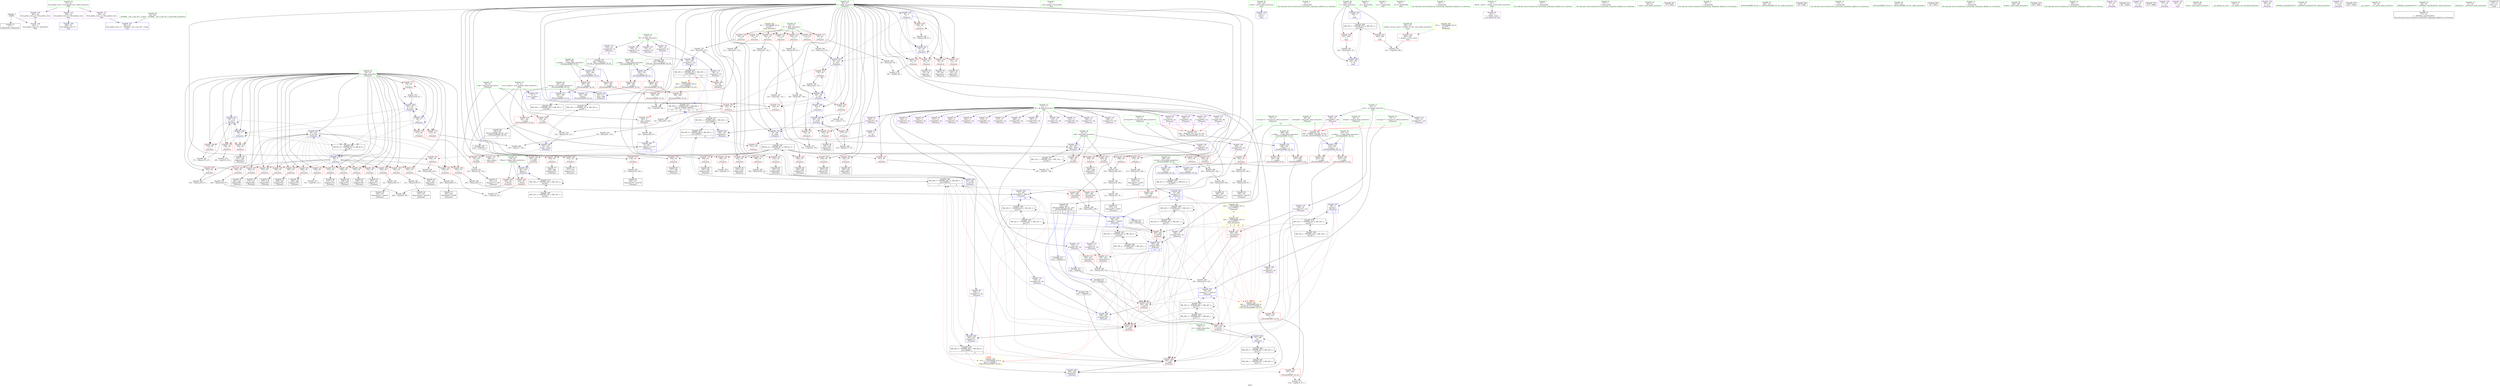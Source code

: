 digraph "SVFG" {
	label="SVFG";

	Node0x55e571882f80 [shape=record,color=grey,label="{NodeID: 0\nNullPtr}"];
	Node0x55e571882f80 -> Node0x55e57188fcc0[style=solid];
	Node0x55e571882f80 -> Node0x55e57189c650[style=solid];
	Node0x55e5718c6bd0 [shape=record,color=yellow,style=double,label="{NodeID: 443\n4V_1 = ENCHI(MR_4V_0)\npts\{55 \}\nFun[_Z5main2v]}"];
	Node0x55e5718c6bd0 -> Node0x55e5718953b0[style=dashed];
	Node0x55e5718c6bd0 -> Node0x55e571895480[style=dashed];
	Node0x55e5718c6bd0 -> Node0x55e571895550[style=dashed];
	Node0x55e5718c6bd0 -> Node0x55e571895620[style=dashed];
	Node0x55e5718c6bd0 -> Node0x55e5718956f0[style=dashed];
	Node0x55e5718c6bd0 -> Node0x55e5718957c0[style=dashed];
	Node0x55e5718c6bd0 -> Node0x55e571895890[style=dashed];
	Node0x55e5718a43a0 [shape=record,color=grey,label="{NodeID: 360\n111 = Binary(87, 110, )\n}"];
	Node0x55e5718a43a0 -> Node0x55e57189c9c0[style=solid];
	Node0x55e57189e630 [shape=record,color=blue,label="{NodeID: 277\n406\<--423\nretval\<--\n_ZSt3minIiERKT_S2_S2_\n}"];
	Node0x55e57189e630 -> Node0x55e5718ba0a0[style=dashed];
	Node0x55e571892350 [shape=record,color=red,label="{NodeID: 194\n320\<--58\n\<--j\n_Z5main2v\n}"];
	Node0x55e571892350 -> Node0x55e5718a2420[style=solid];
	Node0x55e57188f630 [shape=record,color=purple,label="{NodeID: 111\n319\<--11\narrayidx120\<--dp\n_Z5main2v\n}"];
	Node0x55e57188d8d0 [shape=record,color=green,label="{NodeID: 28\n62\<--63\nhalf\<--half_field_insensitive\n_Z5main2v\n}"];
	Node0x55e57188d8d0 -> Node0x55e571892830[style=solid];
	Node0x55e57188d8d0 -> Node0x55e571892900[style=solid];
	Node0x55e57188d8d0 -> Node0x55e5718929d0[style=solid];
	Node0x55e57188d8d0 -> Node0x55e57189d450[style=solid];
	Node0x55e571893a10 [shape=record,color=red,label="{NodeID: 222\n395\<--385\n\<--__b.addr\n_ZSt3maxIiERKT_S2_S2_\n}"];
	Node0x55e571893a10 -> Node0x55e57189e220[style=solid];
	Node0x55e571895550 [shape=record,color=red,label="{NodeID: 139\n110\<--54\n\<--P\n_Z5main2v\n}"];
	Node0x55e571895550 -> Node0x55e5718a43a0[style=solid];
	Node0x55e571890130 [shape=record,color=black,label="{NodeID: 56\n102\<--101\nidxprom4\<--\n_Z5main2v\n}"];
	Node0x55e5718a1b20 [shape=record,color=grey,label="{NodeID: 333\n129 = Binary(87, 128, )\n}"];
	Node0x55e5718a1b20 -> Node0x55e5718a5120[style=solid];
	Node0x55e57189d040 [shape=record,color=blue,label="{NodeID: 250\n168\<--170\narrayidx35\<--\n_Z5main2v\n}"];
	Node0x55e57189d040 -> Node0x55e57189d040[style=dashed];
	Node0x55e57189d040 -> Node0x55e5718c4600[style=dashed];
	Node0x55e571896c10 [shape=record,color=red,label="{NodeID: 167\n282\<--56\n\<--i\n_Z5main2v\n}"];
	Node0x55e571896c10 -> Node0x55e5718a1520[style=solid];
	Node0x55e5718917f0 [shape=record,color=black,label="{NodeID: 84\n332\<--331\nidxprom129\<--add128\n_Z5main2v\n}"];
	Node0x55e571885910 [shape=record,color=green,label="{NodeID: 1\n7\<--1\n__dso_handle\<--dummyObj\nGlob }"];
	Node0x55e5718a4520 [shape=record,color=grey,label="{NodeID: 361\n173 = Binary(172, 87, )\n}"];
	Node0x55e5718a4520 -> Node0x55e57189d110[style=solid];
	Node0x55e57189e700 [shape=record,color=blue,label="{NodeID: 278\n434\<--9\nretval\<--\nmain\n}"];
	Node0x55e571892420 [shape=record,color=red,label="{NodeID: 195\n330\<--58\n\<--j\n_Z5main2v\n}"];
	Node0x55e571892420 -> Node0x55e5718a2ea0[style=solid];
	Node0x55e57188f700 [shape=record,color=purple,label="{NodeID: 112\n323\<--11\narrayidx123\<--dp\n_Z5main2v\n}"];
	Node0x55e57188f700 -> Node0x55e5718932c0[style=solid];
	Node0x55e57188d9a0 [shape=record,color=green,label="{NodeID: 29\n64\<--65\nMmax\<--Mmax_field_insensitive\n_Z5main2v\n}"];
	Node0x55e57188d9a0 -> Node0x55e571892aa0[style=solid];
	Node0x55e57188d9a0 -> Node0x55e571892b70[style=solid];
	Node0x55e57188d9a0 -> Node0x55e57189d520[style=solid];
	Node0x55e571893ae0 [shape=record,color=red,label="{NodeID: 223\n390\<--389\n\<--\n_ZSt3maxIiERKT_S2_S2_\n}"];
	Node0x55e571893ae0 -> Node0x55e5718a61a0[style=solid];
	Node0x55e571895620 [shape=record,color=red,label="{NodeID: 140\n113\<--54\n\<--P\n_Z5main2v\n}"];
	Node0x55e571895620 -> Node0x55e5718a46a0[style=solid];
	Node0x55e571890200 [shape=record,color=black,label="{NodeID: 57\n135\<--134\nidxprom17\<--add\n_Z5main2v\n}"];
	Node0x55e5718a1ca0 [shape=record,color=grey,label="{NodeID: 334\n123 = Binary(122, 121, )\n}"];
	Node0x55e5718a1ca0 -> Node0x55e57189cb60[style=solid];
	Node0x55e57189d110 [shape=record,color=blue,label="{NodeID: 251\n58\<--173\nj\<--inc37\n_Z5main2v\n}"];
	Node0x55e57189d110 -> Node0x55e571897500[style=dashed];
	Node0x55e57189d110 -> Node0x55e5718975d0[style=dashed];
	Node0x55e57189d110 -> Node0x55e5718976a0[style=dashed];
	Node0x55e57189d110 -> Node0x55e57189cf70[style=dashed];
	Node0x55e57189d110 -> Node0x55e57189d110[style=dashed];
	Node0x55e57189d110 -> Node0x55e5718baaa0[style=dashed];
	Node0x55e571896ce0 [shape=record,color=red,label="{NodeID: 168\n295\<--56\n\<--i\n_Z5main2v\n}"];
	Node0x55e571896ce0 -> Node0x55e571891240[style=solid];
	Node0x55e5718918c0 [shape=record,color=black,label="{NodeID: 85\n337\<--336\nidxprom132\<--\n_Z5main2v\n}"];
	Node0x55e571876800 [shape=record,color=green,label="{NodeID: 2\n9\<--1\n\<--dummyObj\nCan only get source location for instruction, argument, global var or function.}"];
	Node0x55e5718a46a0 [shape=record,color=grey,label="{NodeID: 362\n114 = Binary(113, 87, )\n}"];
	Node0x55e5718a46a0 -> Node0x55e57189ca90[style=solid];
	Node0x55e57189e7d0 [shape=record,color=blue,label="{NodeID: 279\n438\<--9\ni\<--\nmain\n}"];
	Node0x55e57189e7d0 -> Node0x55e5718beba0[style=dashed];
	Node0x55e5718924f0 [shape=record,color=red,label="{NodeID: 196\n347\<--58\n\<--j\n_Z5main2v\n}"];
	Node0x55e5718924f0 -> Node0x55e571891a60[style=solid];
	Node0x55e57188f7d0 [shape=record,color=purple,label="{NodeID: 113\n329\<--11\narrayidx127\<--dp\n_Z5main2v\n}"];
	Node0x55e57188da70 [shape=record,color=green,label="{NodeID: 30\n66\<--67\nref.tmp\<--ref.tmp_field_insensitive\n_Z5main2v\n|{|<s1>7}}"];
	Node0x55e57188da70 -> Node0x55e57189d5f0[style=solid];
	Node0x55e57188da70:s1 -> Node0x55e5718e5880[style=solid,color=red];
	Node0x55e571893bb0 [shape=record,color=red,label="{NodeID: 224\n392\<--391\n\<--\n_ZSt3maxIiERKT_S2_S2_\n}"];
	Node0x55e571893bb0 -> Node0x55e5718a61a0[style=solid];
	Node0x55e5718956f0 [shape=record,color=red,label="{NodeID: 141\n153\<--54\n\<--P\n_Z5main2v\n}"];
	Node0x55e5718956f0 -> Node0x55e5718a2120[style=solid];
	Node0x55e5718902d0 [shape=record,color=black,label="{NodeID: 58\n164\<--163\nidxprom32\<--\n_Z5main2v\n}"];
	Node0x55e5718a1e20 [shape=record,color=grey,label="{NodeID: 335\n121 = Binary(87, 120, )\n}"];
	Node0x55e5718a1e20 -> Node0x55e5718a1ca0[style=solid];
	Node0x55e57189d1e0 [shape=record,color=blue,label="{NodeID: 252\n56\<--178\ni\<--inc40\n_Z5main2v\n}"];
	Node0x55e57189d1e0 -> Node0x55e5718960b0[style=dashed];
	Node0x55e57189d1e0 -> Node0x55e571896180[style=dashed];
	Node0x55e57189d1e0 -> Node0x55e571896250[style=dashed];
	Node0x55e57189d1e0 -> Node0x55e57189d1e0[style=dashed];
	Node0x55e57189d1e0 -> Node0x55e57189d2b0[style=dashed];
	Node0x55e571896db0 [shape=record,color=red,label="{NodeID: 169\n310\<--56\n\<--i\n_Z5main2v\n}"];
	Node0x55e571896db0 -> Node0x55e5718913e0[style=solid];
	Node0x55e571891990 [shape=record,color=black,label="{NodeID: 86\n345\<--344\nidxprom136\<--\n_Z5main2v\n}"];
	Node0x55e571876890 [shape=record,color=green,label="{NodeID: 3\n18\<--1\n.str\<--dummyObj\nGlob }"];
	Node0x55e5718a4820 [shape=record,color=grey,label="{NodeID: 363\n354 = Binary(353, 87, )\n}"];
	Node0x55e5718a4820 -> Node0x55e57189de10[style=solid];
	Node0x55e57189e8a0 [shape=record,color=blue,label="{NodeID: 280\n438\<--452\ni\<--inc\nmain\n}"];
	Node0x55e57189e8a0 -> Node0x55e5718beba0[style=dashed];
	Node0x55e5718925c0 [shape=record,color=red,label="{NodeID: 197\n353\<--58\n\<--j\n_Z5main2v\n}"];
	Node0x55e5718925c0 -> Node0x55e5718a4820[style=solid];
	Node0x55e57188f8a0 [shape=record,color=purple,label="{NodeID: 114\n333\<--11\narrayidx130\<--dp\n_Z5main2v\n}"];
	Node0x55e57188f8a0 -> Node0x55e571893390[style=solid];
	Node0x55e57188db40 [shape=record,color=green,label="{NodeID: 31\n68\<--69\nref.tmp91\<--ref.tmp91_field_insensitive\n_Z5main2v\n|{|<s1>9}}"];
	Node0x55e57188db40 -> Node0x55e57189d860[style=solid];
	Node0x55e57188db40:s1 -> Node0x55e5718e5880[style=solid,color=red];
	Node0x55e571899f40 [shape=record,color=black,label="{NodeID: 391\nMR_10V_3 = PHI(MR_10V_4, MR_10V_2, )\npts\{61 \}\n}"];
	Node0x55e571899f40 -> Node0x55e571892690[style=dashed];
	Node0x55e571899f40 -> Node0x55e57189cb60[style=dashed];
	Node0x55e571893c80 [shape=record,color=red,label="{NodeID: 225\n426\<--406\n\<--retval\n_ZSt3minIiERKT_S2_S2_\n}"];
	Node0x55e571893c80 -> Node0x55e571891c00[style=solid];
	Node0x55e5718957c0 [shape=record,color=red,label="{NodeID: 142\n181\<--54\n\<--P\n_Z5main2v\n}"];
	Node0x55e5718957c0 -> Node0x55e5718a3c20[style=solid];
	Node0x55e5718903a0 [shape=record,color=black,label="{NodeID: 59\n167\<--166\nidxprom34\<--\n_Z5main2v\n}"];
	Node0x55e5718a1fa0 [shape=record,color=grey,label="{NodeID: 336\n335 = Binary(324, 334, )\n}"];
	Node0x55e5718a1fa0 -> Node0x55e5718a3320[style=solid];
	Node0x55e57189d2b0 [shape=record,color=blue,label="{NodeID: 253\n56\<--182\ni\<--shl42\n_Z5main2v\n}"];
	Node0x55e57189d2b0 -> Node0x55e5718ba5a0[style=dashed];
	Node0x55e571896e80 [shape=record,color=red,label="{NodeID: 170\n316\<--56\n\<--i\n_Z5main2v\n}"];
	Node0x55e571896e80 -> Node0x55e5718a2a20[style=solid];
	Node0x55e571891a60 [shape=record,color=black,label="{NodeID: 87\n348\<--347\nidxprom138\<--\n_Z5main2v\n}"];
	Node0x55e571876920 [shape=record,color=green,label="{NodeID: 4\n20\<--1\n.str.1\<--dummyObj\nGlob }"];
	Node0x55e5718a49a0 [shape=record,color=grey,label="{NodeID: 364\n275 = Binary(274, 205, )\n}"];
	Node0x55e5718a49a0 -> Node0x55e571890f00[style=solid];
	Node0x55e571892690 [shape=record,color=red,label="{NodeID: 198\n122\<--60\n\<--tmp\n_Z5main2v\n}"];
	Node0x55e571892690 -> Node0x55e5718a1ca0[style=solid];
	Node0x55e57188f970 [shape=record,color=purple,label="{NodeID: 115\n346\<--11\narrayidx137\<--dp\n_Z5main2v\n}"];
	Node0x55e57188dc10 [shape=record,color=green,label="{NodeID: 32\n70\<--71\nj2\<--j2_field_insensitive\n_Z5main2v\n}"];
	Node0x55e57188dc10 -> Node0x55e57189dba0[style=solid];
	Node0x55e571893d50 [shape=record,color=red,label="{NodeID: 226\n416\<--408\n\<--__a.addr\n_ZSt3minIiERKT_S2_S2_\n}"];
	Node0x55e571893d50 -> Node0x55e57189c080[style=solid];
	Node0x55e571895890 [shape=record,color=red,label="{NodeID: 143\n193\<--54\n\<--P\n_Z5main2v\n}"];
	Node0x55e571895890 -> Node0x55e5718a3620[style=solid];
	Node0x55e571890470 [shape=record,color=black,label="{NodeID: 60\n206\<--204\nidxprom53\<--mul\n_Z5main2v\n}"];
	Node0x55e5718c2300 [shape=record,color=black,label="{NodeID: 420\nMR_28V_6 = PHI(MR_28V_11, MR_28V_5, )\npts\{130000 \}\n|{|<s8>7|<s9>9}}"];
	Node0x55e5718c2300 -> Node0x55e571892de0[style=dashed];
	Node0x55e5718c2300 -> Node0x55e571892f80[style=dashed];
	Node0x55e5718c2300 -> Node0x55e571893050[style=dashed];
	Node0x55e5718c2300 -> Node0x55e571893120[style=dashed];
	Node0x55e5718c2300 -> Node0x55e57189d6c0[style=dashed];
	Node0x55e5718c2300 -> Node0x55e57189d930[style=dashed];
	Node0x55e5718c2300 -> Node0x55e5718bd7a0[style=dashed];
	Node0x55e5718c2300 -> Node0x55e5718c3700[style=dashed];
	Node0x55e5718c2300:s8 -> Node0x55e571899450[style=dashed,color=red];
	Node0x55e5718c2300:s9 -> Node0x55e571899450[style=dashed,color=red];
	Node0x55e5718a2120 [shape=record,color=grey,label="{NodeID: 337\n154 = Binary(87, 153, )\n}"];
	Node0x55e5718a2120 -> Node0x55e5718a55a0[style=solid];
	Node0x55e57189d380 [shape=record,color=blue,label="{NodeID: 254\n58\<--9\nj\<--\n_Z5main2v\n}"];
	Node0x55e57189d380 -> Node0x55e571897770[style=dashed];
	Node0x55e57189d380 -> Node0x55e571897840[style=dashed];
	Node0x55e57189d380 -> Node0x55e571897910[style=dashed];
	Node0x55e57189d380 -> Node0x55e5718979e0[style=dashed];
	Node0x55e57189d380 -> Node0x55e571897ab0[style=dashed];
	Node0x55e57189d380 -> Node0x55e571897b80[style=dashed];
	Node0x55e57189d380 -> Node0x55e571897c50[style=dashed];
	Node0x55e57189d380 -> Node0x55e571897d20[style=dashed];
	Node0x55e57189d380 -> Node0x55e571897df0[style=dashed];
	Node0x55e57189d380 -> Node0x55e571897ec0[style=dashed];
	Node0x55e57189d380 -> Node0x55e571897f90[style=dashed];
	Node0x55e57189d380 -> Node0x55e5718921b0[style=dashed];
	Node0x55e57189d380 -> Node0x55e571892280[style=dashed];
	Node0x55e57189d380 -> Node0x55e571892350[style=dashed];
	Node0x55e57189d380 -> Node0x55e571892420[style=dashed];
	Node0x55e57189d380 -> Node0x55e5718924f0[style=dashed];
	Node0x55e57189d380 -> Node0x55e5718925c0[style=dashed];
	Node0x55e57189d380 -> Node0x55e57189de10[style=dashed];
	Node0x55e57189d380 -> Node0x55e5718baaa0[style=dashed];
	Node0x55e571896f50 [shape=record,color=red,label="{NodeID: 171\n325\<--56\n\<--i\n_Z5main2v\n}"];
	Node0x55e571896f50 -> Node0x55e5718a3020[style=solid];
	Node0x55e571891b30 [shape=record,color=black,label="{NodeID: 88\n378\<--401\n_ZSt3maxIiERKT_S2_S2__ret\<--\n_ZSt3maxIiERKT_S2_S2_\n|{<s0>6}}"];
	Node0x55e571891b30:s0 -> Node0x55e5718e4bb0[style=solid,color=blue];
	Node0x55e571876220 [shape=record,color=green,label="{NodeID: 5\n22\<--1\n.str.2\<--dummyObj\nGlob }"];
	Node0x55e5718a4b20 [shape=record,color=grey,label="{NodeID: 365\n204 = Binary(203, 205, )\n}"];
	Node0x55e5718a4b20 -> Node0x55e571890470[style=solid];
	Node0x55e571892760 [shape=record,color=red,label="{NodeID: 199\n132\<--60\n\<--tmp\n_Z5main2v\n}"];
	Node0x55e571892760 -> Node0x55e5718a19a0[style=solid];
	Node0x55e571894210 [shape=record,color=purple,label="{NodeID: 116\n349\<--11\narrayidx139\<--dp\n_Z5main2v\n}"];
	Node0x55e571894210 -> Node0x55e57189dd40[style=solid];
	Node0x55e57188dce0 [shape=record,color=green,label="{NodeID: 33\n72\<--73\nref.tmp109\<--ref.tmp109_field_insensitive\n_Z5main2v\n|{|<s1>10}}"];
	Node0x55e57188dce0 -> Node0x55e57189da00[style=solid];
	Node0x55e57188dce0:s1 -> Node0x55e5718e5400[style=solid,color=red];
	Node0x55e571893e20 [shape=record,color=red,label="{NodeID: 227\n423\<--408\n\<--__a.addr\n_ZSt3minIiERKT_S2_S2_\n}"];
	Node0x55e571893e20 -> Node0x55e57189e630[style=solid];
	Node0x55e571895960 [shape=record,color=red,label="{NodeID: 144\n84\<--56\n\<--i\n_Z5main2v\n}"];
	Node0x55e571895960 -> Node0x55e5718a6020[style=solid];
	Node0x55e571890540 [shape=record,color=black,label="{NodeID: 61\n213\<--212\nidxprom58\<--add57\n_Z5main2v\n}"];
	Node0x55e5718a22a0 [shape=record,color=grey,label="{NodeID: 338\n359 = Binary(358, 147, )\n}"];
	Node0x55e5718a22a0 -> Node0x55e57189dee0[style=solid];
	Node0x55e57189d450 [shape=record,color=blue,label="{NodeID: 255\n62\<--195\nhalf\<--shl50\n_Z5main2v\n}"];
	Node0x55e57189d450 -> Node0x55e571892830[style=dashed];
	Node0x55e57189d450 -> Node0x55e571892900[style=dashed];
	Node0x55e57189d450 -> Node0x55e5718929d0[style=dashed];
	Node0x55e57189d450 -> Node0x55e57189d450[style=dashed];
	Node0x55e57189d450 -> Node0x55e5718bafa0[style=dashed];
	Node0x55e571897020 [shape=record,color=red,label="{NodeID: 172\n336\<--56\n\<--i\n_Z5main2v\n}"];
	Node0x55e571897020 -> Node0x55e5718918c0[style=solid];
	Node0x55e571891c00 [shape=record,color=black,label="{NodeID: 89\n403\<--426\n_ZSt3minIiERKT_S2_S2__ret\<--\n_ZSt3minIiERKT_S2_S2_\n|{<s0>7|<s1>8|<s2>9|<s3>10|<s4>11}}"];
	Node0x55e571891c00:s0 -> Node0x55e5718e4d50[style=solid,color=blue];
	Node0x55e571891c00:s1 -> Node0x55e5718e4f40[style=solid,color=blue];
	Node0x55e571891c00:s2 -> Node0x55e5718e47d0[style=solid,color=blue];
	Node0x55e571891c00:s3 -> Node0x55e5718e48d0[style=solid,color=blue];
	Node0x55e571891c00:s4 -> Node0x55e5718e45e0[style=solid,color=blue];
	Node0x55e5718762b0 [shape=record,color=green,label="{NodeID: 6\n25\<--1\n\<--dummyObj\nCan only get source location for instruction, argument, global var or function.}"];
	Node0x55e5718a4ca0 [shape=record,color=grey,label="{NodeID: 366\n203 = Binary(201, 202, )\n}"];
	Node0x55e5718a4ca0 -> Node0x55e5718a4b20[style=solid];
	Node0x55e571892830 [shape=record,color=red,label="{NodeID: 200\n198\<--62\n\<--half\n_Z5main2v\n}"];
	Node0x55e571892830 -> Node0x55e5718a5720[style=solid];
	Node0x55e5718942e0 [shape=record,color=purple,label="{NodeID: 117\n370\<--11\n\<--dp\n_Z5main2v\n}"];
	Node0x55e5718942e0 -> Node0x55e571893600[style=solid];
	Node0x55e57188ddb0 [shape=record,color=green,label="{NodeID: 34\n74\<--75\nref.tmp111\<--ref.tmp111_field_insensitive\n_Z5main2v\n|{|<s1>10}}"];
	Node0x55e57188ddb0 -> Node0x55e57189dad0[style=solid];
	Node0x55e57188ddb0:s1 -> Node0x55e5718e5880[style=solid,color=red];
	Node0x55e5718ba0a0 [shape=record,color=black,label="{NodeID: 394\nMR_41V_3 = PHI(MR_41V_4, MR_41V_2, )\npts\{407 \}\n}"];
	Node0x55e5718ba0a0 -> Node0x55e571893c80[style=dashed];
	Node0x55e571893ef0 [shape=record,color=red,label="{NodeID: 228\n414\<--410\n\<--__b.addr\n_ZSt3minIiERKT_S2_S2_\n}"];
	Node0x55e571893ef0 -> Node0x55e571894090[style=solid];
	Node0x55e571895a30 [shape=record,color=red,label="{NodeID: 145\n90\<--56\n\<--i\n_Z5main2v\n}"];
	Node0x55e571895a30 -> Node0x55e57188ff90[style=solid];
	Node0x55e571890610 [shape=record,color=black,label="{NodeID: 62\n225\<--224\nidxprom63\<--\n_Z5main2v\n}"];
	Node0x55e5718c2d00 [shape=record,color=black,label="{NodeID: 422\nMR_30V_2 = PHI(MR_30V_3, MR_30V_1, )\npts\{150000 \}\n|{|<s3>6|<s4>15}}"];
	Node0x55e5718c2d00 -> Node0x55e571892c40[style=dashed];
	Node0x55e5718c2d00 -> Node0x55e571892d10[style=dashed];
	Node0x55e5718c2d00 -> Node0x55e57189c820[style=dashed];
	Node0x55e5718c2d00:s3 -> Node0x55e5718c57e0[style=dashed,color=red];
	Node0x55e5718c2d00:s4 -> Node0x55e5718bf0a0[style=dashed,color=blue];
	Node0x55e5718a2420 [shape=record,color=grey,label="{NodeID: 339\n321 = Binary(320, 87, )\n}"];
	Node0x55e5718a2420 -> Node0x55e571891650[style=solid];
	Node0x55e57189d520 [shape=record,color=blue,label="{NodeID: 256\n64\<--218\nMmax\<--\n_Z5main2v\n}"];
	Node0x55e57189d520 -> Node0x55e571892aa0[style=dashed];
	Node0x55e57189d520 -> Node0x55e571892b70[style=dashed];
	Node0x55e57189d520 -> Node0x55e5718c0000[style=dashed];
	Node0x55e5718970f0 [shape=record,color=red,label="{NodeID: 173\n344\<--56\n\<--i\n_Z5main2v\n}"];
	Node0x55e5718970f0 -> Node0x55e571891990[style=solid];
	Node0x55e571891cd0 [shape=record,color=purple,label="{NodeID: 90\n35\<--4\n\<--_ZStL8__ioinit\n__cxx_global_var_init\n}"];
	Node0x55e571876340 [shape=record,color=green,label="{NodeID: 7\n87\<--1\n\<--dummyObj\nCan only get source location for instruction, argument, global var or function.}"];
	Node0x55e5718a4e20 [shape=record,color=grey,label="{NodeID: 367\n452 = Binary(451, 87, )\n}"];
	Node0x55e5718a4e20 -> Node0x55e57189e8a0[style=solid];
	Node0x55e571892900 [shape=record,color=red,label="{NodeID: 201\n202\<--62\n\<--half\n_Z5main2v\n}"];
	Node0x55e571892900 -> Node0x55e5718a4ca0[style=solid];
	Node0x55e5718943b0 [shape=record,color=purple,label="{NodeID: 118\n92\<--14\narrayidx\<--M\n_Z5main2v\n}"];
	Node0x55e57188de80 [shape=record,color=green,label="{NodeID: 35\n76\<--77\nref.tmp117\<--ref.tmp117_field_insensitive\n_Z5main2v\n|{|<s1>11}}"];
	Node0x55e57188de80 -> Node0x55e57189dc70[style=solid];
	Node0x55e57188de80:s1 -> Node0x55e5718e5880[style=solid,color=red];
	Node0x55e5718ba5a0 [shape=record,color=black,label="{NodeID: 395\nMR_6V_12 = PHI(MR_6V_13, MR_6V_11, )\npts\{57 \}\n}"];
	Node0x55e5718ba5a0 -> Node0x55e571896320[style=dashed];
	Node0x55e5718ba5a0 -> Node0x55e5718963f0[style=dashed];
	Node0x55e5718ba5a0 -> Node0x55e5718964c0[style=dashed];
	Node0x55e5718ba5a0 -> Node0x55e571896590[style=dashed];
	Node0x55e5718ba5a0 -> Node0x55e571896660[style=dashed];
	Node0x55e5718ba5a0 -> Node0x55e571896730[style=dashed];
	Node0x55e5718ba5a0 -> Node0x55e571896800[style=dashed];
	Node0x55e5718ba5a0 -> Node0x55e5718968d0[style=dashed];
	Node0x55e5718ba5a0 -> Node0x55e5718969a0[style=dashed];
	Node0x55e5718ba5a0 -> Node0x55e571896a70[style=dashed];
	Node0x55e5718ba5a0 -> Node0x55e571896b40[style=dashed];
	Node0x55e5718ba5a0 -> Node0x55e571896c10[style=dashed];
	Node0x55e5718ba5a0 -> Node0x55e571896ce0[style=dashed];
	Node0x55e5718ba5a0 -> Node0x55e571896db0[style=dashed];
	Node0x55e5718ba5a0 -> Node0x55e571896e80[style=dashed];
	Node0x55e5718ba5a0 -> Node0x55e571896f50[style=dashed];
	Node0x55e5718ba5a0 -> Node0x55e571897020[style=dashed];
	Node0x55e5718ba5a0 -> Node0x55e5718970f0[style=dashed];
	Node0x55e5718ba5a0 -> Node0x55e5718971c0[style=dashed];
	Node0x55e5718ba5a0 -> Node0x55e57189dee0[style=dashed];
	Node0x55e571893fc0 [shape=record,color=red,label="{NodeID: 229\n420\<--410\n\<--__b.addr\n_ZSt3minIiERKT_S2_S2_\n}"];
	Node0x55e571893fc0 -> Node0x55e57189e560[style=solid];
	Node0x55e571895b00 [shape=record,color=red,label="{NodeID: 146\n96\<--56\n\<--i\n_Z5main2v\n}"];
	Node0x55e571895b00 -> Node0x55e571890060[style=solid];
	Node0x55e5718906e0 [shape=record,color=black,label="{NodeID: 63\n228\<--227\nidxprom65\<--\n_Z5main2v\n}"];
	Node0x55e5718a25a0 [shape=record,color=grey,label="{NodeID: 340\n303 = Binary(302, 87, )\n}"];
	Node0x55e5718a25a0 -> Node0x55e57189da00[style=solid];
	Node0x55e57189d5f0 [shape=record,color=blue,label="{NodeID: 257\n66\<--9\nref.tmp\<--\n_Z5main2v\n|{|<s3>7}}"];
	Node0x55e57189d5f0 -> Node0x55e571892de0[style=dashed];
	Node0x55e57189d5f0 -> Node0x55e571892eb0[style=dashed];
	Node0x55e57189d5f0 -> Node0x55e5718c0500[style=dashed];
	Node0x55e57189d5f0:s3 -> Node0x55e5718c58c0[style=dashed,color=red];
	Node0x55e5718971c0 [shape=record,color=red,label="{NodeID: 174\n358\<--56\n\<--i\n_Z5main2v\n}"];
	Node0x55e5718971c0 -> Node0x55e5718a22a0[style=solid];
	Node0x55e571891da0 [shape=record,color=purple,label="{NodeID: 91\n165\<--11\narrayidx33\<--dp\n_Z5main2v\n}"];
	Node0x55e5718763d0 [shape=record,color=green,label="{NodeID: 8\n147\<--1\n\<--dummyObj\nCan only get source location for instruction, argument, global var or function.}"];
	Node0x55e5718a4fa0 [shape=record,color=grey,label="{NodeID: 368\n246 = cmp(244, 245, )\n}"];
	Node0x55e5718929d0 [shape=record,color=red,label="{NodeID: 202\n209\<--62\n\<--half\n_Z5main2v\n}"];
	Node0x55e5718929d0 -> Node0x55e5718a2720[style=solid];
	Node0x55e571894480 [shape=record,color=purple,label="{NodeID: 119\n98\<--14\narrayidx3\<--M\n_Z5main2v\n}"];
	Node0x55e571894480 -> Node0x55e571892c40[style=solid];
	Node0x55e57188df50 [shape=record,color=green,label="{NodeID: 36\n80\<--81\nscanf\<--scanf_field_insensitive\n}"];
	Node0x55e5718baaa0 [shape=record,color=black,label="{NodeID: 396\nMR_8V_10 = PHI(MR_8V_12, MR_8V_6, )\npts\{59 \}\n}"];
	Node0x55e5718baaa0 -> Node0x55e57189d380[style=dashed];
	Node0x55e571894090 [shape=record,color=red,label="{NodeID: 230\n415\<--414\n\<--\n_ZSt3minIiERKT_S2_S2_\n}"];
	Node0x55e571894090 -> Node0x55e5718a5420[style=solid];
	Node0x55e571895bd0 [shape=record,color=red,label="{NodeID: 147\n101\<--56\n\<--i\n_Z5main2v\n}"];
	Node0x55e571895bd0 -> Node0x55e571890130[style=solid];
	Node0x55e5718907b0 [shape=record,color=black,label="{NodeID: 64\n236\<--235\nidxprom68\<--\n_Z5main2v\n}"];
	Node0x55e571493160 [shape=record,color=black,label="{NodeID: 507\n79 = PHI()\n}"];
	Node0x55e5718c3700 [shape=record,color=black,label="{NodeID: 424\nMR_28V_8 = PHI(MR_28V_7, MR_28V_6, )\npts\{130000 \}\n|{|<s3>8}}"];
	Node0x55e5718c3700 -> Node0x55e571892eb0[style=dashed];
	Node0x55e5718c3700 -> Node0x55e57189d790[style=dashed];
	Node0x55e5718c3700 -> Node0x55e5718c2300[style=dashed];
	Node0x55e5718c3700:s3 -> Node0x55e571899450[style=dashed,color=red];
	Node0x55e5718a2720 [shape=record,color=grey,label="{NodeID: 341\n210 = Binary(208, 209, )\n}"];
	Node0x55e5718a2720 -> Node0x55e5718a28a0[style=solid];
	Node0x55e57189d6c0 [shape=record,color=blue,label="{NodeID: 258\n240\<--234\narrayidx71\<--\n_Z5main2v\n}"];
	Node0x55e57189d6c0 -> Node0x55e5718c3700[style=dashed];
	Node0x55e571897290 [shape=record,color=red,label="{NodeID: 175\n127\<--58\n\<--j\n_Z5main2v\n}"];
	Node0x55e571897290 -> Node0x55e5718a5120[style=solid];
	Node0x55e571891e70 [shape=record,color=purple,label="{NodeID: 92\n168\<--11\narrayidx35\<--dp\n_Z5main2v\n}"];
	Node0x55e571891e70 -> Node0x55e57189d040[style=solid];
	Node0x55e57188c850 [shape=record,color=green,label="{NodeID: 9\n161\<--1\n\<--dummyObj\nCan only get source location for instruction, argument, global var or function.}"];
	Node0x55e5718a5120 [shape=record,color=grey,label="{NodeID: 369\n130 = cmp(127, 129, )\n}"];
	Node0x55e571892aa0 [shape=record,color=red,label="{NodeID: 203\n221\<--64\n\<--Mmax\n_Z5main2v\n}"];
	Node0x55e571892aa0 -> Node0x55e5718a5a20[style=solid];
	Node0x55e571894550 [shape=record,color=purple,label="{NodeID: 120\n103\<--14\narrayidx5\<--M\n_Z5main2v\n}"];
	Node0x55e571894550 -> Node0x55e57189c820[style=solid];
	Node0x55e57188e050 [shape=record,color=green,label="{NodeID: 37\n216\<--217\n_ZSt3maxIiERKT_S2_S2_\<--_ZSt3maxIiERKT_S2_S2__field_insensitive\n}"];
	Node0x55e5718bafa0 [shape=record,color=black,label="{NodeID: 397\nMR_12V_2 = PHI(MR_12V_3, MR_12V_1, )\npts\{63 \}\n}"];
	Node0x55e5718bafa0 -> Node0x55e57189d450[style=dashed];
	Node0x55e5718bafa0 -> Node0x55e5718bafa0[style=dashed];
	Node0x55e57189c080 [shape=record,color=red,label="{NodeID: 231\n417\<--416\n\<--\n_ZSt3minIiERKT_S2_S2_\n}"];
	Node0x55e57189c080 -> Node0x55e5718a5420[style=solid];
	Node0x55e571895ca0 [shape=record,color=red,label="{NodeID: 148\n106\<--56\n\<--i\n_Z5main2v\n}"];
	Node0x55e571895ca0 -> Node0x55e5718a4220[style=solid];
	Node0x55e571890880 [shape=record,color=black,label="{NodeID: 65\n239\<--238\nidxprom70\<--\n_Z5main2v\n}"];
	Node0x55e5718e42e0 [shape=record,color=black,label="{NodeID: 508\n94 = PHI()\n}"];
	Node0x55e5718a28a0 [shape=record,color=grey,label="{NodeID: 342\n211 = Binary(210, 205, )\n}"];
	Node0x55e5718a28a0 -> Node0x55e5718a2ba0[style=solid];
	Node0x55e57189d790 [shape=record,color=blue,label="{NodeID: 259\n264\<--258\narrayidx85\<--\n_Z5main2v\n}"];
	Node0x55e57189d790 -> Node0x55e5718c2300[style=dashed];
	Node0x55e571897360 [shape=record,color=red,label="{NodeID: 176\n133\<--58\n\<--j\n_Z5main2v\n}"];
	Node0x55e571897360 -> Node0x55e5718a19a0[style=solid];
	Node0x55e571891f40 [shape=record,color=purple,label="{NodeID: 93\n226\<--11\narrayidx64\<--dp\n_Z5main2v\n}"];
	Node0x55e57188c8e0 [shape=record,color=green,label="{NodeID: 10\n170\<--1\n\<--dummyObj\nCan only get source location for instruction, argument, global var or function.}"];
	Node0x55e5718a52a0 [shape=record,color=grey,label="{NodeID: 370\n118 = cmp(117, 9, )\n}"];
	Node0x55e571892b70 [shape=record,color=red,label="{NodeID: 204\n245\<--64\n\<--Mmax\n_Z5main2v\n}"];
	Node0x55e571892b70 -> Node0x55e5718a4fa0[style=solid];
	Node0x55e571894620 [shape=record,color=purple,label="{NodeID: 121\n207\<--14\narrayidx54\<--M\n_Z5main2v\n|{<s0>6}}"];
	Node0x55e571894620:s0 -> Node0x55e5718e5150[style=solid,color=red];
	Node0x55e57188e150 [shape=record,color=green,label="{NodeID: 38\n232\<--233\n_ZSt3minIiERKT_S2_S2_\<--_ZSt3minIiERKT_S2_S2__field_insensitive\n}"];
	Node0x55e5718bb4a0 [shape=record,color=black,label="{NodeID: 398\nMR_14V_2 = PHI(MR_14V_3, MR_14V_1, )\npts\{65 \}\n}"];
	Node0x55e5718bb4a0 -> Node0x55e5718c0000[style=dashed];
	Node0x55e57189c110 [shape=record,color=red,label="{NodeID: 232\n446\<--436\n\<--number_of_test_cases\nmain\n}"];
	Node0x55e57189c110 -> Node0x55e5718a5ba0[style=solid];
	Node0x55e571895d70 [shape=record,color=red,label="{NodeID: 149\n117\<--56\n\<--i\n_Z5main2v\n}"];
	Node0x55e571895d70 -> Node0x55e5718a52a0[style=solid];
	Node0x55e571890950 [shape=record,color=black,label="{NodeID: 66\n249\<--248\nidxprom75\<--\n_Z5main2v\n}"];
	Node0x55e5718e43e0 [shape=record,color=black,label="{NodeID: 509\n36 = PHI()\n}"];
	Node0x55e5718a2a20 [shape=record,color=grey,label="{NodeID: 343\n317 = Binary(316, 205, )\n}"];
	Node0x55e5718a2a20 -> Node0x55e571891580[style=solid];
	Node0x55e57189d860 [shape=record,color=blue,label="{NodeID: 260\n68\<--291\nref.tmp91\<--add103\n_Z5main2v\n|{|<s4>9}}"];
	Node0x55e57189d860 -> Node0x55e571893120[style=dashed];
	Node0x55e57189d860 -> Node0x55e5718931f0[style=dashed];
	Node0x55e57189d860 -> Node0x55e571893530[style=dashed];
	Node0x55e57189d860 -> Node0x55e5718c0a00[style=dashed];
	Node0x55e57189d860:s4 -> Node0x55e5718c58c0[style=dashed,color=red];
	Node0x55e571897430 [shape=record,color=red,label="{NodeID: 177\n140\<--58\n\<--j\n_Z5main2v\n}"];
	Node0x55e571897430 -> Node0x55e5718a3920[style=solid];
	Node0x55e571892010 [shape=record,color=purple,label="{NodeID: 94\n229\<--11\narrayidx66\<--dp\n_Z5main2v\n|{<s0>7}}"];
	Node0x55e571892010:s0 -> Node0x55e5718e5400[style=solid,color=red];
	Node0x55e57188c970 [shape=record,color=green,label="{NodeID: 11\n205\<--1\n\<--dummyObj\nCan only get source location for instruction, argument, global var or function.}"];
	Node0x55e5718a5420 [shape=record,color=grey,label="{NodeID: 371\n418 = cmp(415, 417, )\n}"];
	Node0x55e571892c40 [shape=record,color=red,label="{NodeID: 205\n99\<--98\n\<--arrayidx3\n_Z5main2v\n}"];
	Node0x55e571892c40 -> Node0x55e5718a3f20[style=solid];
	Node0x55e5718946f0 [shape=record,color=purple,label="{NodeID: 122\n214\<--14\narrayidx59\<--M\n_Z5main2v\n|{<s0>6}}"];
	Node0x55e5718946f0:s0 -> Node0x55e5718e52c0[style=solid,color=red];
	Node0x55e57188e250 [shape=record,color=green,label="{NodeID: 39\n368\<--369\nprintf\<--printf_field_insensitive\n}"];
	Node0x55e5718bb9a0 [shape=record,color=black,label="{NodeID: 399\nMR_16V_2 = PHI(MR_16V_3, MR_16V_1, )\npts\{67 \}\n}"];
	Node0x55e5718bb9a0 -> Node0x55e5718c0500[style=dashed];
	Node0x55e57189c1e0 [shape=record,color=red,label="{NodeID: 233\n445\<--438\n\<--i\nmain\n}"];
	Node0x55e57189c1e0 -> Node0x55e5718a5ba0[style=solid];
	Node0x55e571895e40 [shape=record,color=red,label="{NodeID: 150\n120\<--56\n\<--i\n_Z5main2v\n}"];
	Node0x55e571895e40 -> Node0x55e5718a1e20[style=solid];
	Node0x55e571890a20 [shape=record,color=black,label="{NodeID: 67\n252\<--251\nidxprom77\<--\n_Z5main2v\n}"];
	Node0x55e5718e44e0 [shape=record,color=black,label="{NodeID: 510\n138 = PHI()\n}"];
	Node0x55e5718c4600 [shape=record,color=black,label="{NodeID: 427\nMR_28V_2 = PHI(MR_28V_3, MR_28V_1, )\npts\{130000 \}\n}"];
	Node0x55e5718c4600 -> Node0x55e57189d040[style=dashed];
	Node0x55e5718c4600 -> Node0x55e5718bd7a0[style=dashed];
	Node0x55e5718c4600 -> Node0x55e5718c4600[style=dashed];
	Node0x55e5718a2ba0 [shape=record,color=grey,label="{NodeID: 344\n212 = Binary(211, 87, )\n}"];
	Node0x55e5718a2ba0 -> Node0x55e571890540[style=solid];
	Node0x55e57189d930 [shape=record,color=blue,label="{NodeID: 261\n300\<--294\narrayidx108\<--\n_Z5main2v\n|{|<s5>10|<s6>11}}"];
	Node0x55e57189d930 -> Node0x55e5718931f0[style=dashed];
	Node0x55e57189d930 -> Node0x55e5718932c0[style=dashed];
	Node0x55e57189d930 -> Node0x55e571893390[style=dashed];
	Node0x55e57189d930 -> Node0x55e571893530[style=dashed];
	Node0x55e57189d930 -> Node0x55e57189dd40[style=dashed];
	Node0x55e57189d930:s5 -> Node0x55e571899450[style=dashed,color=red];
	Node0x55e57189d930:s6 -> Node0x55e571899450[style=dashed,color=red];
	Node0x55e571897500 [shape=record,color=red,label="{NodeID: 178\n159\<--58\n\<--j\n_Z5main2v\n}"];
	Node0x55e571897500 -> Node0x55e5718a58a0[style=solid];
	Node0x55e5718920e0 [shape=record,color=purple,label="{NodeID: 95\n237\<--11\narrayidx69\<--dp\n_Z5main2v\n}"];
	Node0x55e57188ca00 [shape=record,color=green,label="{NodeID: 12\n306\<--1\n\<--dummyObj\nCan only get source location for instruction, argument, global var or function.}"];
	Node0x55e5718a55a0 [shape=record,color=grey,label="{NodeID: 372\n155 = cmp(152, 154, )\n}"];
	Node0x55e571892d10 [shape=record,color=red,label="{NodeID: 206\n218\<--215\n\<--call60\n_Z5main2v\n}"];
	Node0x55e571892d10 -> Node0x55e57189d520[style=solid];
	Node0x55e5718947c0 [shape=record,color=purple,label="{NodeID: 123\n136\<--16\narrayidx18\<--cost\n_Z5main2v\n}"];
	Node0x55e57188e350 [shape=record,color=green,label="{NodeID: 40\n381\<--382\nretval\<--retval_field_insensitive\n_ZSt3maxIiERKT_S2_S2_\n}"];
	Node0x55e57188e350 -> Node0x55e5718936d0[style=solid];
	Node0x55e57188e350 -> Node0x55e57189e220[style=solid];
	Node0x55e57188e350 -> Node0x55e57189e2f0[style=solid];
	Node0x55e5718bbea0 [shape=record,color=black,label="{NodeID: 400\nMR_18V_2 = PHI(MR_18V_3, MR_18V_1, )\npts\{69 \}\n}"];
	Node0x55e5718bbea0 -> Node0x55e5718c0a00[style=dashed];
	Node0x55e57189c2b0 [shape=record,color=red,label="{NodeID: 234\n451\<--438\n\<--i\nmain\n}"];
	Node0x55e57189c2b0 -> Node0x55e5718a4e20[style=solid];
	Node0x55e571895f10 [shape=record,color=red,label="{NodeID: 151\n128\<--56\n\<--i\n_Z5main2v\n}"];
	Node0x55e571895f10 -> Node0x55e5718a1b20[style=solid];
	Node0x55e571890af0 [shape=record,color=black,label="{NodeID: 68\n255\<--254\nidxprom79\<--\n_Z5main2v\n}"];
	Node0x55e5718e45e0 [shape=record,color=black,label="{NodeID: 511\n342 = PHI(403, )\n}"];
	Node0x55e5718e45e0 -> Node0x55e571893530[style=solid];
	Node0x55e5718a2d20 [shape=record,color=grey,label="{NodeID: 345\n327 = Binary(326, 87, )\n}"];
	Node0x55e5718a2d20 -> Node0x55e571891720[style=solid];
	Node0x55e57189da00 [shape=record,color=blue,label="{NodeID: 262\n72\<--303\nref.tmp109\<--add110\n_Z5main2v\n|{|<s3>10}}"];
	Node0x55e57189da00 -> Node0x55e5718931f0[style=dashed];
	Node0x55e57189da00 -> Node0x55e571893530[style=dashed];
	Node0x55e57189da00 -> Node0x55e571898970[style=dashed];
	Node0x55e57189da00:s3 -> Node0x55e571899450[style=dashed,color=red];
	Node0x55e5718975d0 [shape=record,color=red,label="{NodeID: 179\n166\<--58\n\<--j\n_Z5main2v\n}"];
	Node0x55e5718975d0 -> Node0x55e5718903a0[style=solid];
	Node0x55e57188ea00 [shape=record,color=purple,label="{NodeID: 96\n240\<--11\narrayidx71\<--dp\n_Z5main2v\n}"];
	Node0x55e57188ea00 -> Node0x55e57189d6c0[style=solid];
	Node0x55e57188ca90 [shape=record,color=green,label="{NodeID: 13\n4\<--6\n_ZStL8__ioinit\<--_ZStL8__ioinit_field_insensitive\nGlob }"];
	Node0x55e57188ca90 -> Node0x55e571891cd0[style=solid];
	Node0x55e5718a5720 [shape=record,color=grey,label="{NodeID: 373\n199 = cmp(197, 198, )\n}"];
	Node0x55e571892de0 [shape=record,color=red,label="{NodeID: 207\n234\<--231\n\<--call67\n_Z5main2v\n}"];
	Node0x55e571892de0 -> Node0x55e57189d6c0[style=solid];
	Node0x55e571894890 [shape=record,color=purple,label="{NodeID: 124\n256\<--16\narrayidx80\<--cost\n_Z5main2v\n|{<s0>8}}"];
	Node0x55e571894890:s0 -> Node0x55e5718e5880[style=solid,color=red];
	Node0x55e57188e420 [shape=record,color=green,label="{NodeID: 41\n383\<--384\n__a.addr\<--__a.addr_field_insensitive\n_ZSt3maxIiERKT_S2_S2_\n}"];
	Node0x55e57188e420 -> Node0x55e5718937a0[style=solid];
	Node0x55e57188e420 -> Node0x55e571893870[style=solid];
	Node0x55e57188e420 -> Node0x55e57189e080[style=solid];
	Node0x55e5718bc3a0 [shape=record,color=black,label="{NodeID: 401\nMR_20V_2 = PHI(MR_20V_3, MR_20V_1, )\npts\{71 \}\n}"];
	Node0x55e5718bc3a0 -> Node0x55e57189dba0[style=dashed];
	Node0x55e5718bc3a0 -> Node0x55e571898470[style=dashed];
	Node0x55e5718bc3a0 -> Node0x55e5718bc3a0[style=dashed];
	Node0x55e57189c380 [shape=record,color=blue,label="{NodeID: 235\n8\<--9\ncase_number\<--\nGlob }"];
	Node0x55e57189c380 -> Node0x55e5718bf0a0[style=dashed];
	Node0x55e571895fe0 [shape=record,color=red,label="{NodeID: 152\n145\<--56\n\<--i\n_Z5main2v\n}"];
	Node0x55e571895fe0 -> Node0x55e5718a3aa0[style=solid];
	Node0x55e571890bc0 [shape=record,color=black,label="{NodeID: 69\n260\<--259\nidxprom82\<--\n_Z5main2v\n}"];
	Node0x55e5718e47d0 [shape=record,color=black,label="{NodeID: 512\n293 = PHI(403, )\n}"];
	Node0x55e5718e47d0 -> Node0x55e571893120[style=solid];
	Node0x55e5718a2ea0 [shape=record,color=grey,label="{NodeID: 346\n331 = Binary(330, 87, )\n}"];
	Node0x55e5718a2ea0 -> Node0x55e5718917f0[style=solid];
	Node0x55e57189dad0 [shape=record,color=blue,label="{NodeID: 263\n74\<--306\nref.tmp111\<--\n_Z5main2v\n|{|<s3>10}}"];
	Node0x55e57189dad0 -> Node0x55e5718931f0[style=dashed];
	Node0x55e57189dad0 -> Node0x55e571893530[style=dashed];
	Node0x55e57189dad0 -> Node0x55e571898e70[style=dashed];
	Node0x55e57189dad0:s3 -> Node0x55e5718c58c0[style=dashed,color=red];
	Node0x55e5718976a0 [shape=record,color=red,label="{NodeID: 180\n172\<--58\n\<--j\n_Z5main2v\n}"];
	Node0x55e5718976a0 -> Node0x55e5718a4520[style=solid];
	Node0x55e57188ead0 [shape=record,color=purple,label="{NodeID: 97\n250\<--11\narrayidx76\<--dp\n_Z5main2v\n}"];
	Node0x55e57188cb90 [shape=record,color=green,label="{NodeID: 14\n8\<--10\ncase_number\<--case_number_field_insensitive\nGlob }"];
	Node0x55e57188cb90 -> Node0x55e571895210[style=solid];
	Node0x55e57188cb90 -> Node0x55e5718952e0[style=solid];
	Node0x55e57188cb90 -> Node0x55e57189c380[style=solid];
	Node0x55e57188cb90 -> Node0x55e57189dfb0[style=solid];
	Node0x55e5718c7810 [shape=record,color=yellow,style=double,label="{NodeID: 457\n32V_1 = ENCHI(MR_32V_0)\npts\{170000 \}\nFun[_Z5main2v]|{|<s6>7|<s7>8|<s8>9|<s9>10|<s10>11}}"];
	Node0x55e5718c7810 -> Node0x55e571892de0[style=dashed];
	Node0x55e5718c7810 -> Node0x55e571892eb0[style=dashed];
	Node0x55e5718c7810 -> Node0x55e571893120[style=dashed];
	Node0x55e5718c7810 -> Node0x55e5718931f0[style=dashed];
	Node0x55e5718c7810 -> Node0x55e571893460[style=dashed];
	Node0x55e5718c7810 -> Node0x55e571893530[style=dashed];
	Node0x55e5718c7810:s6 -> Node0x55e5718c58c0[style=dashed,color=red];
	Node0x55e5718c7810:s7 -> Node0x55e5718c58c0[style=dashed,color=red];
	Node0x55e5718c7810:s8 -> Node0x55e5718c58c0[style=dashed,color=red];
	Node0x55e5718c7810:s9 -> Node0x55e5718c58c0[style=dashed,color=red];
	Node0x55e5718c7810:s10 -> Node0x55e5718c58c0[style=dashed,color=red];
	Node0x55e5718a58a0 [shape=record,color=grey,label="{NodeID: 374\n160 = cmp(159, 161, )\n}"];
	Node0x55e571892eb0 [shape=record,color=red,label="{NodeID: 208\n258\<--257\n\<--call81\n_Z5main2v\n}"];
	Node0x55e571892eb0 -> Node0x55e57189d790[style=solid];
	Node0x55e571894960 [shape=record,color=purple,label="{NodeID: 125\n338\<--16\narrayidx133\<--cost\n_Z5main2v\n}"];
	Node0x55e571894960 -> Node0x55e571893460[style=solid];
	Node0x55e57188e4f0 [shape=record,color=green,label="{NodeID: 42\n385\<--386\n__b.addr\<--__b.addr_field_insensitive\n_ZSt3maxIiERKT_S2_S2_\n}"];
	Node0x55e57188e4f0 -> Node0x55e571893940[style=solid];
	Node0x55e57188e4f0 -> Node0x55e571893a10[style=solid];
	Node0x55e57188e4f0 -> Node0x55e57189e150[style=solid];
	Node0x55e5718bc8a0 [shape=record,color=black,label="{NodeID: 402\nMR_22V_2 = PHI(MR_22V_3, MR_22V_1, )\npts\{73 \}\n}"];
	Node0x55e5718bc8a0 -> Node0x55e571892de0[style=dashed];
	Node0x55e5718bc8a0 -> Node0x55e571892eb0[style=dashed];
	Node0x55e5718bc8a0 -> Node0x55e571893120[style=dashed];
	Node0x55e5718bc8a0 -> Node0x55e57189da00[style=dashed];
	Node0x55e5718bc8a0 -> Node0x55e571898970[style=dashed];
	Node0x55e5718bc8a0 -> Node0x55e5718bc8a0[style=dashed];
	Node0x55e57189c450 [shape=record,color=blue,label="{NodeID: 236\n460\<--25\nllvm.global_ctors_0\<--\nGlob }"];
	Node0x55e5718960b0 [shape=record,color=red,label="{NodeID: 153\n152\<--56\n\<--i\n_Z5main2v\n}"];
	Node0x55e5718960b0 -> Node0x55e5718a55a0[style=solid];
	Node0x55e571890c90 [shape=record,color=black,label="{NodeID: 70\n263\<--262\nidxprom84\<--\n_Z5main2v\n}"];
	Node0x55e5718e48d0 [shape=record,color=black,label="{NodeID: 513\n307 = PHI(403, )\n}"];
	Node0x55e5718e48d0 -> Node0x55e5718931f0[style=solid];
	Node0x55e5718a3020 [shape=record,color=grey,label="{NodeID: 347\n326 = Binary(325, 205, )\n}"];
	Node0x55e5718a3020 -> Node0x55e5718a2d20[style=solid];
	Node0x55e57189dba0 [shape=record,color=blue,label="{NodeID: 264\n70\<--308\nj2\<--\n_Z5main2v\n}"];
	Node0x55e57189dba0 -> Node0x55e571898470[style=dashed];
	Node0x55e571897770 [shape=record,color=red,label="{NodeID: 181\n190\<--58\n\<--j\n_Z5main2v\n}"];
	Node0x55e571897770 -> Node0x55e5718a5d20[style=solid];
	Node0x55e57188eba0 [shape=record,color=purple,label="{NodeID: 98\n253\<--11\narrayidx78\<--dp\n_Z5main2v\n|{<s0>8}}"];
	Node0x55e57188eba0:s0 -> Node0x55e5718e5400[style=solid,color=red];
	Node0x55e57188cc90 [shape=record,color=green,label="{NodeID: 15\n11\<--13\ndp\<--dp_field_insensitive\nGlob }"];
	Node0x55e57188cc90 -> Node0x55e571891da0[style=solid];
	Node0x55e57188cc90 -> Node0x55e571891e70[style=solid];
	Node0x55e57188cc90 -> Node0x55e571891f40[style=solid];
	Node0x55e57188cc90 -> Node0x55e571892010[style=solid];
	Node0x55e57188cc90 -> Node0x55e5718920e0[style=solid];
	Node0x55e57188cc90 -> Node0x55e57188ea00[style=solid];
	Node0x55e57188cc90 -> Node0x55e57188ead0[style=solid];
	Node0x55e57188cc90 -> Node0x55e57188eba0[style=solid];
	Node0x55e57188cc90 -> Node0x55e57188ec70[style=solid];
	Node0x55e57188cc90 -> Node0x55e57188ed40[style=solid];
	Node0x55e57188cc90 -> Node0x55e57188ee10[style=solid];
	Node0x55e57188cc90 -> Node0x55e57188eee0[style=solid];
	Node0x55e57188cc90 -> Node0x55e57188efb0[style=solid];
	Node0x55e57188cc90 -> Node0x55e57188f080[style=solid];
	Node0x55e57188cc90 -> Node0x55e57188f150[style=solid];
	Node0x55e57188cc90 -> Node0x55e57188f220[style=solid];
	Node0x55e57188cc90 -> Node0x55e57188f2f0[style=solid];
	Node0x55e57188cc90 -> Node0x55e57188f3c0[style=solid];
	Node0x55e57188cc90 -> Node0x55e57188f490[style=solid];
	Node0x55e57188cc90 -> Node0x55e57188f560[style=solid];
	Node0x55e57188cc90 -> Node0x55e57188f630[style=solid];
	Node0x55e57188cc90 -> Node0x55e57188f700[style=solid];
	Node0x55e57188cc90 -> Node0x55e57188f7d0[style=solid];
	Node0x55e57188cc90 -> Node0x55e57188f8a0[style=solid];
	Node0x55e57188cc90 -> Node0x55e57188f970[style=solid];
	Node0x55e57188cc90 -> Node0x55e571894210[style=solid];
	Node0x55e57188cc90 -> Node0x55e5718942e0[style=solid];
	Node0x55e5718a5a20 [shape=record,color=grey,label="{NodeID: 375\n222 = cmp(220, 221, )\n}"];
	Node0x55e571892f80 [shape=record,color=red,label="{NodeID: 209\n281\<--280\n\<--arrayidx96\n_Z5main2v\n}"];
	Node0x55e571892f80 -> Node0x55e5718a31a0[style=solid];
	Node0x55e571894a30 [shape=record,color=purple,label="{NodeID: 126\n78\<--18\n\<--.str\n_Z5main2v\n}"];
	Node0x55e57188e5c0 [shape=record,color=green,label="{NodeID: 43\n406\<--407\nretval\<--retval_field_insensitive\n_ZSt3minIiERKT_S2_S2_\n}"];
	Node0x55e57188e5c0 -> Node0x55e571893c80[style=solid];
	Node0x55e57188e5c0 -> Node0x55e57189e560[style=solid];
	Node0x55e57188e5c0 -> Node0x55e57189e630[style=solid];
	Node0x55e5718bcda0 [shape=record,color=black,label="{NodeID: 403\nMR_24V_2 = PHI(MR_24V_3, MR_24V_1, )\npts\{75 \}\n}"];
	Node0x55e5718bcda0 -> Node0x55e571892de0[style=dashed];
	Node0x55e5718bcda0 -> Node0x55e571892eb0[style=dashed];
	Node0x55e5718bcda0 -> Node0x55e571893120[style=dashed];
	Node0x55e5718bcda0 -> Node0x55e57189dad0[style=dashed];
	Node0x55e5718bcda0 -> Node0x55e571898e70[style=dashed];
	Node0x55e5718bcda0 -> Node0x55e5718bcda0[style=dashed];
	Node0x55e57189c550 [shape=record,color=blue,label="{NodeID: 237\n461\<--26\nllvm.global_ctors_1\<--_GLOBAL__sub_I_rng..58_1_0.cpp\nGlob }"];
	Node0x55e571896180 [shape=record,color=red,label="{NodeID: 154\n163\<--56\n\<--i\n_Z5main2v\n}"];
	Node0x55e571896180 -> Node0x55e5718902d0[style=solid];
	Node0x55e571890d60 [shape=record,color=black,label="{NodeID: 71\n269\<--268\nidxprom87\<--\n_Z5main2v\n}"];
	Node0x55e5718e4a10 [shape=record,color=black,label="{NodeID: 514\n367 = PHI()\n}"];
	Node0x55e5718c57e0 [shape=record,color=yellow,style=double,label="{NodeID: 431\n30V_1 = ENCHI(MR_30V_0)\npts\{150000 \}\nFun[_ZSt3maxIiERKT_S2_S2_]}"];
	Node0x55e5718c57e0 -> Node0x55e571893ae0[style=dashed];
	Node0x55e5718c57e0 -> Node0x55e571893bb0[style=dashed];
	Node0x55e5718a31a0 [shape=record,color=grey,label="{NodeID: 348\n291 = Binary(281, 290, )\n}"];
	Node0x55e5718a31a0 -> Node0x55e57189d860[style=solid];
	Node0x55e57189dc70 [shape=record,color=blue,label="{NodeID: 265\n76\<--340\nref.tmp117\<--add134\n_Z5main2v\n|{|<s2>11}}"];
	Node0x55e57189dc70 -> Node0x55e571893530[style=dashed];
	Node0x55e57189dc70 -> Node0x55e571899b80[style=dashed];
	Node0x55e57189dc70:s2 -> Node0x55e5718c58c0[style=dashed,color=red];
	Node0x55e571897840 [shape=record,color=red,label="{NodeID: 182\n220\<--58\n\<--j\n_Z5main2v\n}"];
	Node0x55e571897840 -> Node0x55e5718a5a20[style=solid];
	Node0x55e57188ec70 [shape=record,color=purple,label="{NodeID: 99\n261\<--11\narrayidx83\<--dp\n_Z5main2v\n}"];
	Node0x55e57188cd90 [shape=record,color=green,label="{NodeID: 16\n14\<--15\nM\<--M_field_insensitive\nGlob }"];
	Node0x55e57188cd90 -> Node0x55e5718943b0[style=solid];
	Node0x55e57188cd90 -> Node0x55e571894480[style=solid];
	Node0x55e57188cd90 -> Node0x55e571894550[style=solid];
	Node0x55e57188cd90 -> Node0x55e571894620[style=solid];
	Node0x55e57188cd90 -> Node0x55e5718946f0[style=solid];
	Node0x55e5718a5ba0 [shape=record,color=grey,label="{NodeID: 376\n447 = cmp(445, 446, )\n}"];
	Node0x55e571893050 [shape=record,color=red,label="{NodeID: 210\n290\<--289\n\<--arrayidx102\n_Z5main2v\n}"];
	Node0x55e571893050 -> Node0x55e5718a31a0[style=solid];
	Node0x55e571894b00 [shape=record,color=purple,label="{NodeID: 127\n93\<--18\n\<--.str\n_Z5main2v\n}"];
	Node0x55e57188e690 [shape=record,color=green,label="{NodeID: 44\n408\<--409\n__a.addr\<--__a.addr_field_insensitive\n_ZSt3minIiERKT_S2_S2_\n}"];
	Node0x55e57188e690 -> Node0x55e571893d50[style=solid];
	Node0x55e57188e690 -> Node0x55e571893e20[style=solid];
	Node0x55e57188e690 -> Node0x55e57189e3c0[style=solid];
	Node0x55e5718bd2a0 [shape=record,color=black,label="{NodeID: 404\nMR_26V_2 = PHI(MR_26V_3, MR_26V_1, )\npts\{77 \}\n}"];
	Node0x55e5718bd2a0 -> Node0x55e571892de0[style=dashed];
	Node0x55e5718bd2a0 -> Node0x55e571892eb0[style=dashed];
	Node0x55e5718bd2a0 -> Node0x55e571893120[style=dashed];
	Node0x55e5718bd2a0 -> Node0x55e5718931f0[style=dashed];
	Node0x55e5718bd2a0 -> Node0x55e57189dc70[style=dashed];
	Node0x55e5718bd2a0 -> Node0x55e571899b80[style=dashed];
	Node0x55e5718bd2a0 -> Node0x55e5718bd2a0[style=dashed];
	Node0x55e57189c650 [shape=record,color=blue, style = dotted,label="{NodeID: 238\n462\<--3\nllvm.global_ctors_2\<--dummyVal\nGlob }"];
	Node0x55e571896250 [shape=record,color=red,label="{NodeID: 155\n177\<--56\n\<--i\n_Z5main2v\n}"];
	Node0x55e571896250 -> Node0x55e5718a3da0[style=solid];
	Node0x55e571890e30 [shape=record,color=black,label="{NodeID: 72\n272\<--271\nidxprom89\<--\n_Z5main2v\n}"];
	Node0x55e5718e4ae0 [shape=record,color=black,label="{NodeID: 515\n373 = PHI()\n}"];
	Node0x55e5718c58c0 [shape=record,color=yellow,style=double,label="{NodeID: 432\n49V_1 = ENCHI(MR_49V_0)\npts\{67 69 75 77 170000 \}\nFun[_ZSt3minIiERKT_S2_S2_]}"];
	Node0x55e5718c58c0 -> Node0x55e571894090[style=dashed];
	Node0x55e5718a3320 [shape=record,color=grey,label="{NodeID: 349\n340 = Binary(335, 339, )\n}"];
	Node0x55e5718a3320 -> Node0x55e57189dc70[style=solid];
	Node0x55e57189dd40 [shape=record,color=blue,label="{NodeID: 266\n349\<--343\narrayidx139\<--\n_Z5main2v\n}"];
	Node0x55e57189dd40 -> Node0x55e5718c2300[style=dashed];
	Node0x55e571897910 [shape=record,color=red,label="{NodeID: 183\n227\<--58\n\<--j\n_Z5main2v\n}"];
	Node0x55e571897910 -> Node0x55e5718906e0[style=solid];
	Node0x55e57188ed40 [shape=record,color=purple,label="{NodeID: 100\n264\<--11\narrayidx85\<--dp\n_Z5main2v\n}"];
	Node0x55e57188ed40 -> Node0x55e57189d790[style=solid];
	Node0x55e57188ce90 [shape=record,color=green,label="{NodeID: 17\n16\<--17\ncost\<--cost_field_insensitive\nGlob }"];
	Node0x55e57188ce90 -> Node0x55e5718947c0[style=solid];
	Node0x55e57188ce90 -> Node0x55e571894890[style=solid];
	Node0x55e57188ce90 -> Node0x55e571894960[style=solid];
	Node0x55e5718a5d20 [shape=record,color=grey,label="{NodeID: 377\n191 = cmp(190, 161, )\n}"];
	Node0x55e571893120 [shape=record,color=red,label="{NodeID: 211\n294\<--293\n\<--call104\n_Z5main2v\n}"];
	Node0x55e571893120 -> Node0x55e57189d930[style=solid];
	Node0x55e571894bd0 [shape=record,color=purple,label="{NodeID: 128\n137\<--18\n\<--.str\n_Z5main2v\n}"];
	Node0x55e57188e760 [shape=record,color=green,label="{NodeID: 45\n410\<--411\n__b.addr\<--__b.addr_field_insensitive\n_ZSt3minIiERKT_S2_S2_\n}"];
	Node0x55e57188e760 -> Node0x55e571893ef0[style=solid];
	Node0x55e57188e760 -> Node0x55e571893fc0[style=solid];
	Node0x55e57188e760 -> Node0x55e57189e490[style=solid];
	Node0x55e5718bd7a0 [shape=record,color=black,label="{NodeID: 405\nMR_28V_5 = PHI(MR_28V_6, MR_28V_2, )\npts\{130000 \}\n|{|<s2>15}}"];
	Node0x55e5718bd7a0 -> Node0x55e571893600[style=dashed];
	Node0x55e5718bd7a0 -> Node0x55e5718c2300[style=dashed];
	Node0x55e5718bd7a0:s2 -> Node0x55e5718bf0a0[style=dashed,color=blue];
	Node0x55e57189c750 [shape=record,color=blue,label="{NodeID: 239\n56\<--9\ni\<--\n_Z5main2v\n}"];
	Node0x55e57189c750 -> Node0x55e571895960[style=dashed];
	Node0x55e57189c750 -> Node0x55e571895a30[style=dashed];
	Node0x55e57189c750 -> Node0x55e571895b00[style=dashed];
	Node0x55e57189c750 -> Node0x55e571895bd0[style=dashed];
	Node0x55e57189c750 -> Node0x55e571895ca0[style=dashed];
	Node0x55e57189c750 -> Node0x55e57189c8f0[style=dashed];
	Node0x55e57189c750 -> Node0x55e57189ca90[style=dashed];
	Node0x55e571896320 [shape=record,color=red,label="{NodeID: 156\n185\<--56\n\<--i\n_Z5main2v\n}"];
	Node0x55e571896320 -> Node0x55e5718a5ea0[style=solid];
	Node0x55e571890f00 [shape=record,color=black,label="{NodeID: 73\n276\<--275\nidxprom93\<--mul92\n_Z5main2v\n}"];
	Node0x55e5718e4bb0 [shape=record,color=black,label="{NodeID: 516\n215 = PHI(378, )\n}"];
	Node0x55e5718e4bb0 -> Node0x55e571892d10[style=solid];
	Node0x55e5718a34a0 [shape=record,color=grey,label="{NodeID: 350\n363 = Binary(362, 87, )\n}"];
	Node0x55e5718a34a0 -> Node0x55e57189dfb0[style=solid];
	Node0x55e57189de10 [shape=record,color=blue,label="{NodeID: 267\n58\<--354\nj\<--inc142\n_Z5main2v\n}"];
	Node0x55e57189de10 -> Node0x55e571897770[style=dashed];
	Node0x55e57189de10 -> Node0x55e571897840[style=dashed];
	Node0x55e57189de10 -> Node0x55e571897910[style=dashed];
	Node0x55e57189de10 -> Node0x55e5718979e0[style=dashed];
	Node0x55e57189de10 -> Node0x55e571897ab0[style=dashed];
	Node0x55e57189de10 -> Node0x55e571897b80[style=dashed];
	Node0x55e57189de10 -> Node0x55e571897c50[style=dashed];
	Node0x55e57189de10 -> Node0x55e571897d20[style=dashed];
	Node0x55e57189de10 -> Node0x55e571897df0[style=dashed];
	Node0x55e57189de10 -> Node0x55e571897ec0[style=dashed];
	Node0x55e57189de10 -> Node0x55e571897f90[style=dashed];
	Node0x55e57189de10 -> Node0x55e5718921b0[style=dashed];
	Node0x55e57189de10 -> Node0x55e571892280[style=dashed];
	Node0x55e57189de10 -> Node0x55e571892350[style=dashed];
	Node0x55e57189de10 -> Node0x55e571892420[style=dashed];
	Node0x55e57189de10 -> Node0x55e5718924f0[style=dashed];
	Node0x55e57189de10 -> Node0x55e5718925c0[style=dashed];
	Node0x55e57189de10 -> Node0x55e57189de10[style=dashed];
	Node0x55e57189de10 -> Node0x55e5718baaa0[style=dashed];
	Node0x55e5718979e0 [shape=record,color=red,label="{NodeID: 184\n238\<--58\n\<--j\n_Z5main2v\n}"];
	Node0x55e5718979e0 -> Node0x55e571890880[style=solid];
	Node0x55e57188ee10 [shape=record,color=purple,label="{NodeID: 101\n270\<--11\narrayidx88\<--dp\n_Z5main2v\n}"];
	Node0x55e57188cf90 [shape=record,color=green,label="{NodeID: 18\n24\<--28\nllvm.global_ctors\<--llvm.global_ctors_field_insensitive\nGlob }"];
	Node0x55e57188cf90 -> Node0x55e571894f10[style=solid];
	Node0x55e57188cf90 -> Node0x55e571895010[style=solid];
	Node0x55e57188cf90 -> Node0x55e571895110[style=solid];
	Node0x55e5718a5ea0 [shape=record,color=grey,label="{NodeID: 378\n186 = cmp(185, 87, )\n}"];
	Node0x55e5718931f0 [shape=record,color=red,label="{NodeID: 212\n308\<--307\n\<--call112\n_Z5main2v\n}"];
	Node0x55e5718931f0 -> Node0x55e57189dba0[style=solid];
	Node0x55e571894ca0 [shape=record,color=purple,label="{NodeID: 129\n441\<--18\n\<--.str\nmain\n}"];
	Node0x55e57188e830 [shape=record,color=green,label="{NodeID: 46\n431\<--432\nmain\<--main_field_insensitive\n}"];
	Node0x55e5718bdca0 [shape=record,color=black,label="{NodeID: 406\nMR_34V_3 = PHI(MR_34V_4, MR_34V_2, )\npts\{382 \}\n}"];
	Node0x55e5718bdca0 -> Node0x55e5718936d0[style=dashed];
	Node0x55e57189c820 [shape=record,color=blue,label="{NodeID: 240\n103\<--100\narrayidx5\<--sub\n_Z5main2v\n}"];
	Node0x55e57189c820 -> Node0x55e5718c2d00[style=dashed];
	Node0x55e5718963f0 [shape=record,color=red,label="{NodeID: 157\n197\<--56\n\<--i\n_Z5main2v\n}"];
	Node0x55e5718963f0 -> Node0x55e5718a5720[style=solid];
	Node0x55e571890fd0 [shape=record,color=black,label="{NodeID: 74\n279\<--278\nidxprom95\<--\n_Z5main2v\n}"];
	Node0x55e5718e4d50 [shape=record,color=black,label="{NodeID: 517\n231 = PHI(403, )\n}"];
	Node0x55e5718e4d50 -> Node0x55e571892de0[style=solid];
	Node0x55e5718a3620 [shape=record,color=grey,label="{NodeID: 351\n194 = Binary(193, 87, )\n}"];
	Node0x55e5718a3620 -> Node0x55e5718a37a0[style=solid];
	Node0x55e57189dee0 [shape=record,color=blue,label="{NodeID: 268\n56\<--359\ni\<--dec145\n_Z5main2v\n}"];
	Node0x55e57189dee0 -> Node0x55e5718ba5a0[style=dashed];
	Node0x55e571897ab0 [shape=record,color=red,label="{NodeID: 185\n243\<--58\n\<--j\n_Z5main2v\n}"];
	Node0x55e571897ab0 -> Node0x55e5718a1820[style=solid];
	Node0x55e57188eee0 [shape=record,color=purple,label="{NodeID: 102\n273\<--11\narrayidx90\<--dp\n_Z5main2v\n|{<s0>9}}"];
	Node0x55e57188eee0:s0 -> Node0x55e5718e5400[style=solid,color=red];
	Node0x55e57188d090 [shape=record,color=green,label="{NodeID: 19\n29\<--30\n__cxx_global_var_init\<--__cxx_global_var_init_field_insensitive\n}"];
	Node0x55e5718a6020 [shape=record,color=grey,label="{NodeID: 379\n88 = cmp(84, 86, )\n}"];
	Node0x55e5718932c0 [shape=record,color=red,label="{NodeID: 213\n324\<--323\n\<--arrayidx123\n_Z5main2v\n}"];
	Node0x55e5718932c0 -> Node0x55e5718a1fa0[style=solid];
	Node0x55e571894d70 [shape=record,color=purple,label="{NodeID: 130\n366\<--20\n\<--.str.1\n_Z5main2v\n}"];
	Node0x55e57188e930 [shape=record,color=green,label="{NodeID: 47\n434\<--435\nretval\<--retval_field_insensitive\nmain\n}"];
	Node0x55e57188e930 -> Node0x55e57189e700[style=solid];
	Node0x55e57189c8f0 [shape=record,color=blue,label="{NodeID: 241\n56\<--107\ni\<--inc\n_Z5main2v\n}"];
	Node0x55e57189c8f0 -> Node0x55e571895960[style=dashed];
	Node0x55e57189c8f0 -> Node0x55e571895a30[style=dashed];
	Node0x55e57189c8f0 -> Node0x55e571895b00[style=dashed];
	Node0x55e57189c8f0 -> Node0x55e571895bd0[style=dashed];
	Node0x55e57189c8f0 -> Node0x55e571895ca0[style=dashed];
	Node0x55e57189c8f0 -> Node0x55e57189c8f0[style=dashed];
	Node0x55e57189c8f0 -> Node0x55e57189ca90[style=dashed];
	Node0x55e5718964c0 [shape=record,color=red,label="{NodeID: 158\n201\<--56\n\<--i\n_Z5main2v\n}"];
	Node0x55e5718964c0 -> Node0x55e5718a4ca0[style=solid];
	Node0x55e5718910a0 [shape=record,color=black,label="{NodeID: 75\n285\<--284\nidxprom99\<--add98\n_Z5main2v\n}"];
	Node0x55e5718e4f40 [shape=record,color=black,label="{NodeID: 518\n257 = PHI(403, )\n}"];
	Node0x55e5718e4f40 -> Node0x55e571892eb0[style=solid];
	Node0x55e5718a37a0 [shape=record,color=grey,label="{NodeID: 352\n195 = Binary(87, 194, )\n}"];
	Node0x55e5718a37a0 -> Node0x55e57189d450[style=solid];
	Node0x55e57189dfb0 [shape=record,color=blue,label="{NodeID: 269\n8\<--363\ncase_number\<--inc147\n_Z5main2v\n|{|<s1>15}}"];
	Node0x55e57189dfb0 -> Node0x55e5718952e0[style=dashed];
	Node0x55e57189dfb0:s1 -> Node0x55e5718bf0a0[style=dashed,color=blue];
	Node0x55e571897b80 [shape=record,color=red,label="{NodeID: 186\n251\<--58\n\<--j\n_Z5main2v\n}"];
	Node0x55e571897b80 -> Node0x55e571890a20[style=solid];
	Node0x55e57188efb0 [shape=record,color=purple,label="{NodeID: 103\n277\<--11\narrayidx94\<--dp\n_Z5main2v\n}"];
	Node0x55e57188d190 [shape=record,color=green,label="{NodeID: 20\n33\<--34\n_ZNSt8ios_base4InitC1Ev\<--_ZNSt8ios_base4InitC1Ev_field_insensitive\n}"];
	Node0x55e5718a61a0 [shape=record,color=grey,label="{NodeID: 380\n393 = cmp(390, 392, )\n}"];
	Node0x55e571893390 [shape=record,color=red,label="{NodeID: 214\n334\<--333\n\<--arrayidx130\n_Z5main2v\n}"];
	Node0x55e571893390 -> Node0x55e5718a1fa0[style=solid];
	Node0x55e571894e40 [shape=record,color=purple,label="{NodeID: 131\n372\<--22\n\<--.str.2\n_Z5main2v\n}"];
	Node0x55e57188fa20 [shape=record,color=green,label="{NodeID: 48\n436\<--437\nnumber_of_test_cases\<--number_of_test_cases_field_insensitive\nmain\n}"];
	Node0x55e57188fa20 -> Node0x55e57189c110[style=solid];
	Node0x55e57189c9c0 [shape=record,color=blue,label="{NodeID: 242\n60\<--111\ntmp\<--shl6\n_Z5main2v\n}"];
	Node0x55e57189c9c0 -> Node0x55e571899f40[style=dashed];
	Node0x55e571896590 [shape=record,color=red,label="{NodeID: 159\n208\<--56\n\<--i\n_Z5main2v\n}"];
	Node0x55e571896590 -> Node0x55e5718a2720[style=solid];
	Node0x55e571891170 [shape=record,color=black,label="{NodeID: 76\n288\<--287\nidxprom101\<--\n_Z5main2v\n}"];
	Node0x55e5718e5080 [shape=record,color=black,label="{NodeID: 519\n442 = PHI()\n}"];
	Node0x55e571899450 [shape=record,color=yellow,style=double,label="{NodeID: 436\n47V_1 = ENCHI(MR_47V_0)\npts\{73 130000 \}\nFun[_ZSt3minIiERKT_S2_S2_]}"];
	Node0x55e571899450 -> Node0x55e57189c080[style=dashed];
	Node0x55e5718a3920 [shape=record,color=grey,label="{NodeID: 353\n141 = Binary(140, 87, )\n}"];
	Node0x55e5718a3920 -> Node0x55e57189cd00[style=solid];
	Node0x55e57189e080 [shape=record,color=blue,label="{NodeID: 270\n383\<--379\n__a.addr\<--__a\n_ZSt3maxIiERKT_S2_S2_\n}"];
	Node0x55e57189e080 -> Node0x55e5718937a0[style=dashed];
	Node0x55e57189e080 -> Node0x55e571893870[style=dashed];
	Node0x55e571897c50 [shape=record,color=red,label="{NodeID: 187\n262\<--58\n\<--j\n_Z5main2v\n}"];
	Node0x55e571897c50 -> Node0x55e571890c90[style=solid];
	Node0x55e57188f080 [shape=record,color=purple,label="{NodeID: 104\n280\<--11\narrayidx96\<--dp\n_Z5main2v\n}"];
	Node0x55e57188f080 -> Node0x55e571892f80[style=solid];
	Node0x55e57188d290 [shape=record,color=green,label="{NodeID: 21\n39\<--40\n__cxa_atexit\<--__cxa_atexit_field_insensitive\n}"];
	Node0x55e571893460 [shape=record,color=red,label="{NodeID: 215\n339\<--338\n\<--arrayidx133\n_Z5main2v\n}"];
	Node0x55e571893460 -> Node0x55e5718a3320[style=solid];
	Node0x55e571894f10 [shape=record,color=purple,label="{NodeID: 132\n460\<--24\nllvm.global_ctors_0\<--llvm.global_ctors\nGlob }"];
	Node0x55e571894f10 -> Node0x55e57189c450[style=solid];
	Node0x55e57188faf0 [shape=record,color=green,label="{NodeID: 49\n438\<--439\ni\<--i_field_insensitive\nmain\n}"];
	Node0x55e57188faf0 -> Node0x55e57189c1e0[style=solid];
	Node0x55e57188faf0 -> Node0x55e57189c2b0[style=solid];
	Node0x55e57188faf0 -> Node0x55e57189e7d0[style=solid];
	Node0x55e57188faf0 -> Node0x55e57189e8a0[style=solid];
	Node0x55e5718beba0 [shape=record,color=black,label="{NodeID: 409\nMR_55V_3 = PHI(MR_55V_4, MR_55V_2, )\npts\{439 \}\n}"];
	Node0x55e5718beba0 -> Node0x55e57189c1e0[style=dashed];
	Node0x55e5718beba0 -> Node0x55e57189c2b0[style=dashed];
	Node0x55e5718beba0 -> Node0x55e57189e8a0[style=dashed];
	Node0x55e57189ca90 [shape=record,color=blue,label="{NodeID: 243\n56\<--114\ni\<--sub7\n_Z5main2v\n}"];
	Node0x55e57189ca90 -> Node0x55e571895d70[style=dashed];
	Node0x55e57189ca90 -> Node0x55e571895e40[style=dashed];
	Node0x55e57189ca90 -> Node0x55e571895f10[style=dashed];
	Node0x55e57189ca90 -> Node0x55e571895fe0[style=dashed];
	Node0x55e57189ca90 -> Node0x55e57189cdd0[style=dashed];
	Node0x55e57189ca90 -> Node0x55e57189cea0[style=dashed];
	Node0x55e571896660 [shape=record,color=red,label="{NodeID: 160\n224\<--56\n\<--i\n_Z5main2v\n}"];
	Node0x55e571896660 -> Node0x55e571890610[style=solid];
	Node0x55e571891240 [shape=record,color=black,label="{NodeID: 77\n296\<--295\nidxprom105\<--\n_Z5main2v\n}"];
	Node0x55e5718e5150 [shape=record,color=black,label="{NodeID: 520\n379 = PHI(207, )\n0th arg _ZSt3maxIiERKT_S2_S2_ }"];
	Node0x55e5718e5150 -> Node0x55e57189e080[style=solid];
	Node0x55e5718a3aa0 [shape=record,color=grey,label="{NodeID: 354\n146 = Binary(145, 147, )\n}"];
	Node0x55e5718a3aa0 -> Node0x55e57189cdd0[style=solid];
	Node0x55e57189e150 [shape=record,color=blue,label="{NodeID: 271\n385\<--380\n__b.addr\<--__b\n_ZSt3maxIiERKT_S2_S2_\n}"];
	Node0x55e57189e150 -> Node0x55e571893940[style=dashed];
	Node0x55e57189e150 -> Node0x55e571893a10[style=dashed];
	Node0x55e571897d20 [shape=record,color=red,label="{NodeID: 188\n271\<--58\n\<--j\n_Z5main2v\n}"];
	Node0x55e571897d20 -> Node0x55e571890e30[style=solid];
	Node0x55e57188f150 [shape=record,color=purple,label="{NodeID: 105\n286\<--11\narrayidx100\<--dp\n_Z5main2v\n}"];
	Node0x55e57188d390 [shape=record,color=green,label="{NodeID: 22\n38\<--44\n_ZNSt8ios_base4InitD1Ev\<--_ZNSt8ios_base4InitD1Ev_field_insensitive\n}"];
	Node0x55e57188d390 -> Node0x55e57188fe90[style=solid];
	Node0x55e571893530 [shape=record,color=red,label="{NodeID: 216\n343\<--342\n\<--call135\n_Z5main2v\n}"];
	Node0x55e571893530 -> Node0x55e57189dd40[style=solid];
	Node0x55e571895010 [shape=record,color=purple,label="{NodeID: 133\n461\<--24\nllvm.global_ctors_1\<--llvm.global_ctors\nGlob }"];
	Node0x55e571895010 -> Node0x55e57189c550[style=solid];
	Node0x55e57188fbc0 [shape=record,color=green,label="{NodeID: 50\n26\<--456\n_GLOBAL__sub_I_rng..58_1_0.cpp\<--_GLOBAL__sub_I_rng..58_1_0.cpp_field_insensitive\n}"];
	Node0x55e57188fbc0 -> Node0x55e57189c550[style=solid];
	Node0x55e5718bf0a0 [shape=record,color=black,label="{NodeID: 410\nMR_58V_2 = PHI(MR_58V_3, MR_58V_1, )\npts\{10 130000 150000 \}\n|{<s0>15|<s1>15|<s2>15|<s3>15}}"];
	Node0x55e5718bf0a0:s0 -> Node0x55e571895210[style=dashed,color=red];
	Node0x55e5718bf0a0:s1 -> Node0x55e57189dfb0[style=dashed,color=red];
	Node0x55e5718bf0a0:s2 -> Node0x55e5718c2d00[style=dashed,color=red];
	Node0x55e5718bf0a0:s3 -> Node0x55e5718c4600[style=dashed,color=red];
	Node0x55e57189cb60 [shape=record,color=blue,label="{NodeID: 244\n60\<--123\ntmp\<--sub12\n_Z5main2v\n}"];
	Node0x55e57189cb60 -> Node0x55e571892760[style=dashed];
	Node0x55e57189cb60 -> Node0x55e571899f40[style=dashed];
	Node0x55e571896730 [shape=record,color=red,label="{NodeID: 161\n235\<--56\n\<--i\n_Z5main2v\n}"];
	Node0x55e571896730 -> Node0x55e5718907b0[style=solid];
	Node0x55e571891310 [shape=record,color=black,label="{NodeID: 78\n299\<--298\nidxprom107\<--\n_Z5main2v\n}"];
	Node0x55e5718e52c0 [shape=record,color=black,label="{NodeID: 521\n380 = PHI(214, )\n1st arg _ZSt3maxIiERKT_S2_S2_ }"];
	Node0x55e5718e52c0 -> Node0x55e57189e150[style=solid];
	Node0x55e571899670 [shape=record,color=yellow,style=double,label="{NodeID: 438\n53V_1 = ENCHI(MR_53V_0)\npts\{437 \}\nFun[main]}"];
	Node0x55e571899670 -> Node0x55e57189c110[style=dashed];
	Node0x55e5718a3c20 [shape=record,color=grey,label="{NodeID: 355\n182 = Binary(87, 181, )\n}"];
	Node0x55e5718a3c20 -> Node0x55e57189d2b0[style=solid];
	Node0x55e57189e220 [shape=record,color=blue,label="{NodeID: 272\n381\<--395\nretval\<--\n_ZSt3maxIiERKT_S2_S2_\n}"];
	Node0x55e57189e220 -> Node0x55e5718bdca0[style=dashed];
	Node0x55e571897df0 [shape=record,color=red,label="{NodeID: 189\n278\<--58\n\<--j\n_Z5main2v\n}"];
	Node0x55e571897df0 -> Node0x55e571890fd0[style=solid];
	Node0x55e57188f220 [shape=record,color=purple,label="{NodeID: 106\n289\<--11\narrayidx102\<--dp\n_Z5main2v\n}"];
	Node0x55e57188f220 -> Node0x55e571893050[style=solid];
	Node0x55e57188d490 [shape=record,color=green,label="{NodeID: 23\n51\<--52\n_Z5main2v\<--_Z5main2v_field_insensitive\n}"];
	Node0x55e571893600 [shape=record,color=red,label="{NodeID: 217\n371\<--370\n\<--\n_Z5main2v\n}"];
	Node0x55e571895110 [shape=record,color=purple,label="{NodeID: 134\n462\<--24\nllvm.global_ctors_2\<--llvm.global_ctors\nGlob }"];
	Node0x55e571895110 -> Node0x55e57189c650[style=solid];
	Node0x55e57188fcc0 [shape=record,color=black,label="{NodeID: 51\n2\<--3\ndummyVal\<--dummyVal\n}"];
	Node0x55e57189cc30 [shape=record,color=blue,label="{NodeID: 245\n58\<--9\nj\<--\n_Z5main2v\n}"];
	Node0x55e57189cc30 -> Node0x55e571897290[style=dashed];
	Node0x55e57189cc30 -> Node0x55e571897360[style=dashed];
	Node0x55e57189cc30 -> Node0x55e571897430[style=dashed];
	Node0x55e57189cc30 -> Node0x55e57189cc30[style=dashed];
	Node0x55e57189cc30 -> Node0x55e57189cd00[style=dashed];
	Node0x55e57189cc30 -> Node0x55e57189cf70[style=dashed];
	Node0x55e57189cc30 -> Node0x55e5718baaa0[style=dashed];
	Node0x55e571896800 [shape=record,color=red,label="{NodeID: 162\n248\<--56\n\<--i\n_Z5main2v\n}"];
	Node0x55e571896800 -> Node0x55e571890950[style=solid];
	Node0x55e5718913e0 [shape=record,color=black,label="{NodeID: 79\n311\<--310\nidxprom113\<--\n_Z5main2v\n}"];
	Node0x55e5718e5400 [shape=record,color=black,label="{NodeID: 522\n404 = PHI(229, 253, 273, 72, 315, )\n0th arg _ZSt3minIiERKT_S2_S2_ }"];
	Node0x55e5718e5400 -> Node0x55e57189e3c0[style=solid];
	Node0x55e5718a3da0 [shape=record,color=grey,label="{NodeID: 356\n178 = Binary(177, 87, )\n}"];
	Node0x55e5718a3da0 -> Node0x55e57189d1e0[style=solid];
	Node0x55e57189e2f0 [shape=record,color=blue,label="{NodeID: 273\n381\<--398\nretval\<--\n_ZSt3maxIiERKT_S2_S2_\n}"];
	Node0x55e57189e2f0 -> Node0x55e5718bdca0[style=dashed];
	Node0x55e571897ec0 [shape=record,color=red,label="{NodeID: 190\n287\<--58\n\<--j\n_Z5main2v\n}"];
	Node0x55e571897ec0 -> Node0x55e571891170[style=solid];
	Node0x55e57188f2f0 [shape=record,color=purple,label="{NodeID: 107\n297\<--11\narrayidx106\<--dp\n_Z5main2v\n}"];
	Node0x55e57188d590 [shape=record,color=green,label="{NodeID: 24\n54\<--55\nP\<--P_field_insensitive\n_Z5main2v\n}"];
	Node0x55e57188d590 -> Node0x55e5718953b0[style=solid];
	Node0x55e57188d590 -> Node0x55e571895480[style=solid];
	Node0x55e57188d590 -> Node0x55e571895550[style=solid];
	Node0x55e57188d590 -> Node0x55e571895620[style=solid];
	Node0x55e57188d590 -> Node0x55e5718956f0[style=solid];
	Node0x55e57188d590 -> Node0x55e5718957c0[style=solid];
	Node0x55e57188d590 -> Node0x55e571895890[style=solid];
	Node0x55e571898470 [shape=record,color=black,label="{NodeID: 384\nMR_20V_4 = PHI(MR_20V_5, MR_20V_3, )\npts\{71 \}\n}"];
	Node0x55e571898470 -> Node0x55e57189dba0[style=dashed];
	Node0x55e571898470 -> Node0x55e571898470[style=dashed];
	Node0x55e571898470 -> Node0x55e5718bc3a0[style=dashed];
	Node0x55e5718936d0 [shape=record,color=red,label="{NodeID: 218\n401\<--381\n\<--retval\n_ZSt3maxIiERKT_S2_S2_\n}"];
	Node0x55e5718936d0 -> Node0x55e571891b30[style=solid];
	Node0x55e571895210 [shape=record,color=red,label="{NodeID: 135\n362\<--8\n\<--case_number\n_Z5main2v\n}"];
	Node0x55e571895210 -> Node0x55e5718a34a0[style=solid];
	Node0x55e57188fdc0 [shape=record,color=black,label="{NodeID: 52\n433\<--9\nmain_ret\<--\nmain\n}"];
	Node0x55e5718a1520 [shape=record,color=grey,label="{NodeID: 329\n283 = Binary(282, 205, )\n}"];
	Node0x55e5718a1520 -> Node0x55e5718a16a0[style=solid];
	Node0x55e57189cd00 [shape=record,color=blue,label="{NodeID: 246\n58\<--141\nj\<--inc21\n_Z5main2v\n}"];
	Node0x55e57189cd00 -> Node0x55e571897290[style=dashed];
	Node0x55e57189cd00 -> Node0x55e571897360[style=dashed];
	Node0x55e57189cd00 -> Node0x55e571897430[style=dashed];
	Node0x55e57189cd00 -> Node0x55e57189cc30[style=dashed];
	Node0x55e57189cd00 -> Node0x55e57189cd00[style=dashed];
	Node0x55e57189cd00 -> Node0x55e57189cf70[style=dashed];
	Node0x55e57189cd00 -> Node0x55e5718baaa0[style=dashed];
	Node0x55e5718968d0 [shape=record,color=red,label="{NodeID: 163\n254\<--56\n\<--i\n_Z5main2v\n}"];
	Node0x55e5718968d0 -> Node0x55e571890af0[style=solid];
	Node0x55e5718914b0 [shape=record,color=black,label="{NodeID: 80\n314\<--313\nidxprom115\<--\n_Z5main2v\n}"];
	Node0x55e5718e5880 [shape=record,color=black,label="{NodeID: 523\n405 = PHI(66, 256, 68, 74, 76, )\n1st arg _ZSt3minIiERKT_S2_S2_ }"];
	Node0x55e5718e5880 -> Node0x55e57189e490[style=solid];
	Node0x55e571899830 [shape=record,color=yellow,style=double,label="{NodeID: 440\n32V_1 = ENCHI(MR_32V_0)\npts\{170000 \}\nFun[main]|{<s0>15}}"];
	Node0x55e571899830:s0 -> Node0x55e5718c7810[style=dashed,color=red];
	Node0x55e5718a3f20 [shape=record,color=grey,label="{NodeID: 357\n100 = Binary(95, 99, )\n}"];
	Node0x55e5718a3f20 -> Node0x55e57189c820[style=solid];
	Node0x55e57189e3c0 [shape=record,color=blue,label="{NodeID: 274\n408\<--404\n__a.addr\<--__a\n_ZSt3minIiERKT_S2_S2_\n}"];
	Node0x55e57189e3c0 -> Node0x55e571893d50[style=dashed];
	Node0x55e57189e3c0 -> Node0x55e571893e20[style=dashed];
	Node0x55e571897f90 [shape=record,color=red,label="{NodeID: 191\n298\<--58\n\<--j\n_Z5main2v\n}"];
	Node0x55e571897f90 -> Node0x55e571891310[style=solid];
	Node0x55e57188f3c0 [shape=record,color=purple,label="{NodeID: 108\n300\<--11\narrayidx108\<--dp\n_Z5main2v\n}"];
	Node0x55e57188f3c0 -> Node0x55e57189d930[style=solid];
	Node0x55e57188d660 [shape=record,color=green,label="{NodeID: 25\n56\<--57\ni\<--i_field_insensitive\n_Z5main2v\n}"];
	Node0x55e57188d660 -> Node0x55e571895960[style=solid];
	Node0x55e57188d660 -> Node0x55e571895a30[style=solid];
	Node0x55e57188d660 -> Node0x55e571895b00[style=solid];
	Node0x55e57188d660 -> Node0x55e571895bd0[style=solid];
	Node0x55e57188d660 -> Node0x55e571895ca0[style=solid];
	Node0x55e57188d660 -> Node0x55e571895d70[style=solid];
	Node0x55e57188d660 -> Node0x55e571895e40[style=solid];
	Node0x55e57188d660 -> Node0x55e571895f10[style=solid];
	Node0x55e57188d660 -> Node0x55e571895fe0[style=solid];
	Node0x55e57188d660 -> Node0x55e5718960b0[style=solid];
	Node0x55e57188d660 -> Node0x55e571896180[style=solid];
	Node0x55e57188d660 -> Node0x55e571896250[style=solid];
	Node0x55e57188d660 -> Node0x55e571896320[style=solid];
	Node0x55e57188d660 -> Node0x55e5718963f0[style=solid];
	Node0x55e57188d660 -> Node0x55e5718964c0[style=solid];
	Node0x55e57188d660 -> Node0x55e571896590[style=solid];
	Node0x55e57188d660 -> Node0x55e571896660[style=solid];
	Node0x55e57188d660 -> Node0x55e571896730[style=solid];
	Node0x55e57188d660 -> Node0x55e571896800[style=solid];
	Node0x55e57188d660 -> Node0x55e5718968d0[style=solid];
	Node0x55e57188d660 -> Node0x55e5718969a0[style=solid];
	Node0x55e57188d660 -> Node0x55e571896a70[style=solid];
	Node0x55e57188d660 -> Node0x55e571896b40[style=solid];
	Node0x55e57188d660 -> Node0x55e571896c10[style=solid];
	Node0x55e57188d660 -> Node0x55e571896ce0[style=solid];
	Node0x55e57188d660 -> Node0x55e571896db0[style=solid];
	Node0x55e57188d660 -> Node0x55e571896e80[style=solid];
	Node0x55e57188d660 -> Node0x55e571896f50[style=solid];
	Node0x55e57188d660 -> Node0x55e571897020[style=solid];
	Node0x55e57188d660 -> Node0x55e5718970f0[style=solid];
	Node0x55e57188d660 -> Node0x55e5718971c0[style=solid];
	Node0x55e57188d660 -> Node0x55e57189c750[style=solid];
	Node0x55e57188d660 -> Node0x55e57189c8f0[style=solid];
	Node0x55e57188d660 -> Node0x55e57189ca90[style=solid];
	Node0x55e57188d660 -> Node0x55e57189cdd0[style=solid];
	Node0x55e57188d660 -> Node0x55e57189cea0[style=solid];
	Node0x55e57188d660 -> Node0x55e57189d1e0[style=solid];
	Node0x55e57188d660 -> Node0x55e57189d2b0[style=solid];
	Node0x55e57188d660 -> Node0x55e57189dee0[style=solid];
	Node0x55e571898970 [shape=record,color=black,label="{NodeID: 385\nMR_22V_4 = PHI(MR_22V_5, MR_22V_3, )\npts\{73 \}\n}"];
	Node0x55e571898970 -> Node0x55e571892de0[style=dashed];
	Node0x55e571898970 -> Node0x55e571892eb0[style=dashed];
	Node0x55e571898970 -> Node0x55e571893120[style=dashed];
	Node0x55e571898970 -> Node0x55e57189da00[style=dashed];
	Node0x55e571898970 -> Node0x55e571898970[style=dashed];
	Node0x55e571898970 -> Node0x55e5718bc8a0[style=dashed];
	Node0x55e5718937a0 [shape=record,color=red,label="{NodeID: 219\n389\<--383\n\<--__a.addr\n_ZSt3maxIiERKT_S2_S2_\n}"];
	Node0x55e5718937a0 -> Node0x55e571893ae0[style=solid];
	Node0x55e5718952e0 [shape=record,color=red,label="{NodeID: 136\n365\<--8\n\<--case_number\n_Z5main2v\n}"];
	Node0x55e57188fe90 [shape=record,color=black,label="{NodeID: 53\n37\<--38\n\<--_ZNSt8ios_base4InitD1Ev\nCan only get source location for instruction, argument, global var or function.}"];
	Node0x55e5718c0000 [shape=record,color=black,label="{NodeID: 413\nMR_14V_3 = PHI(MR_14V_5, MR_14V_2, )\npts\{65 \}\n}"];
	Node0x55e5718c0000 -> Node0x55e57189d520[style=dashed];
	Node0x55e5718c0000 -> Node0x55e5718bb4a0[style=dashed];
	Node0x55e5718c0000 -> Node0x55e5718c0000[style=dashed];
	Node0x55e5718a16a0 [shape=record,color=grey,label="{NodeID: 330\n284 = Binary(283, 87, )\n}"];
	Node0x55e5718a16a0 -> Node0x55e5718910a0[style=solid];
	Node0x55e57189cdd0 [shape=record,color=blue,label="{NodeID: 247\n56\<--146\ni\<--dec\n_Z5main2v\n}"];
	Node0x55e57189cdd0 -> Node0x55e571895d70[style=dashed];
	Node0x55e57189cdd0 -> Node0x55e571895e40[style=dashed];
	Node0x55e57189cdd0 -> Node0x55e571895f10[style=dashed];
	Node0x55e57189cdd0 -> Node0x55e571895fe0[style=dashed];
	Node0x55e57189cdd0 -> Node0x55e57189cdd0[style=dashed];
	Node0x55e57189cdd0 -> Node0x55e57189cea0[style=dashed];
	Node0x55e5718969a0 [shape=record,color=red,label="{NodeID: 164\n259\<--56\n\<--i\n_Z5main2v\n}"];
	Node0x55e5718969a0 -> Node0x55e571890bc0[style=solid];
	Node0x55e571891580 [shape=record,color=black,label="{NodeID: 81\n318\<--317\nidxprom119\<--mul118\n_Z5main2v\n}"];
	Node0x55e5718a40a0 [shape=record,color=grey,label="{NodeID: 358\n86 = Binary(87, 85, )\n}"];
	Node0x55e5718a40a0 -> Node0x55e5718a6020[style=solid];
	Node0x55e57189e490 [shape=record,color=blue,label="{NodeID: 275\n410\<--405\n__b.addr\<--__b\n_ZSt3minIiERKT_S2_S2_\n}"];
	Node0x55e57189e490 -> Node0x55e571893ef0[style=dashed];
	Node0x55e57189e490 -> Node0x55e571893fc0[style=dashed];
	Node0x55e5718921b0 [shape=record,color=red,label="{NodeID: 192\n302\<--58\n\<--j\n_Z5main2v\n}"];
	Node0x55e5718921b0 -> Node0x55e5718a25a0[style=solid];
	Node0x55e57188f490 [shape=record,color=purple,label="{NodeID: 109\n312\<--11\narrayidx114\<--dp\n_Z5main2v\n}"];
	Node0x55e57188d730 [shape=record,color=green,label="{NodeID: 26\n58\<--59\nj\<--j_field_insensitive\n_Z5main2v\n}"];
	Node0x55e57188d730 -> Node0x55e571897290[style=solid];
	Node0x55e57188d730 -> Node0x55e571897360[style=solid];
	Node0x55e57188d730 -> Node0x55e571897430[style=solid];
	Node0x55e57188d730 -> Node0x55e571897500[style=solid];
	Node0x55e57188d730 -> Node0x55e5718975d0[style=solid];
	Node0x55e57188d730 -> Node0x55e5718976a0[style=solid];
	Node0x55e57188d730 -> Node0x55e571897770[style=solid];
	Node0x55e57188d730 -> Node0x55e571897840[style=solid];
	Node0x55e57188d730 -> Node0x55e571897910[style=solid];
	Node0x55e57188d730 -> Node0x55e5718979e0[style=solid];
	Node0x55e57188d730 -> Node0x55e571897ab0[style=solid];
	Node0x55e57188d730 -> Node0x55e571897b80[style=solid];
	Node0x55e57188d730 -> Node0x55e571897c50[style=solid];
	Node0x55e57188d730 -> Node0x55e571897d20[style=solid];
	Node0x55e57188d730 -> Node0x55e571897df0[style=solid];
	Node0x55e57188d730 -> Node0x55e571897ec0[style=solid];
	Node0x55e57188d730 -> Node0x55e571897f90[style=solid];
	Node0x55e57188d730 -> Node0x55e5718921b0[style=solid];
	Node0x55e57188d730 -> Node0x55e571892280[style=solid];
	Node0x55e57188d730 -> Node0x55e571892350[style=solid];
	Node0x55e57188d730 -> Node0x55e571892420[style=solid];
	Node0x55e57188d730 -> Node0x55e5718924f0[style=solid];
	Node0x55e57188d730 -> Node0x55e5718925c0[style=solid];
	Node0x55e57188d730 -> Node0x55e57189cc30[style=solid];
	Node0x55e57188d730 -> Node0x55e57189cd00[style=solid];
	Node0x55e57188d730 -> Node0x55e57189cf70[style=solid];
	Node0x55e57188d730 -> Node0x55e57189d110[style=solid];
	Node0x55e57188d730 -> Node0x55e57189d380[style=solid];
	Node0x55e57188d730 -> Node0x55e57189de10[style=solid];
	Node0x55e571898e70 [shape=record,color=black,label="{NodeID: 386\nMR_24V_4 = PHI(MR_24V_5, MR_24V_3, )\npts\{75 \}\n}"];
	Node0x55e571898e70 -> Node0x55e571892de0[style=dashed];
	Node0x55e571898e70 -> Node0x55e571892eb0[style=dashed];
	Node0x55e571898e70 -> Node0x55e571893120[style=dashed];
	Node0x55e571898e70 -> Node0x55e57189dad0[style=dashed];
	Node0x55e571898e70 -> Node0x55e571898e70[style=dashed];
	Node0x55e571898e70 -> Node0x55e5718bcda0[style=dashed];
	Node0x55e571893870 [shape=record,color=red,label="{NodeID: 220\n398\<--383\n\<--__a.addr\n_ZSt3maxIiERKT_S2_S2_\n}"];
	Node0x55e571893870 -> Node0x55e57189e2f0[style=solid];
	Node0x55e5718953b0 [shape=record,color=red,label="{NodeID: 137\n85\<--54\n\<--P\n_Z5main2v\n}"];
	Node0x55e5718953b0 -> Node0x55e5718a40a0[style=solid];
	Node0x55e57188ff90 [shape=record,color=black,label="{NodeID: 54\n91\<--90\nidxprom\<--\n_Z5main2v\n}"];
	Node0x55e5718c0500 [shape=record,color=black,label="{NodeID: 414\nMR_16V_3 = PHI(MR_16V_6, MR_16V_2, )\npts\{67 \}\n}"];
	Node0x55e5718c0500 -> Node0x55e571892eb0[style=dashed];
	Node0x55e5718c0500 -> Node0x55e571893120[style=dashed];
	Node0x55e5718c0500 -> Node0x55e5718931f0[style=dashed];
	Node0x55e5718c0500 -> Node0x55e571893530[style=dashed];
	Node0x55e5718c0500 -> Node0x55e57189d5f0[style=dashed];
	Node0x55e5718c0500 -> Node0x55e5718bb9a0[style=dashed];
	Node0x55e5718c0500 -> Node0x55e5718c0500[style=dashed];
	Node0x55e5718a1820 [shape=record,color=grey,label="{NodeID: 331\n244 = Binary(243, 87, )\n}"];
	Node0x55e5718a1820 -> Node0x55e5718a4fa0[style=solid];
	Node0x55e57189cea0 [shape=record,color=blue,label="{NodeID: 248\n56\<--9\ni\<--\n_Z5main2v\n}"];
	Node0x55e57189cea0 -> Node0x55e5718960b0[style=dashed];
	Node0x55e57189cea0 -> Node0x55e571896180[style=dashed];
	Node0x55e57189cea0 -> Node0x55e571896250[style=dashed];
	Node0x55e57189cea0 -> Node0x55e57189d1e0[style=dashed];
	Node0x55e57189cea0 -> Node0x55e57189d2b0[style=dashed];
	Node0x55e571896a70 [shape=record,color=red,label="{NodeID: 165\n268\<--56\n\<--i\n_Z5main2v\n}"];
	Node0x55e571896a70 -> Node0x55e571890d60[style=solid];
	Node0x55e571891650 [shape=record,color=black,label="{NodeID: 82\n322\<--321\nidxprom122\<--add121\n_Z5main2v\n}"];
	Node0x55e5718a4220 [shape=record,color=grey,label="{NodeID: 359\n107 = Binary(106, 87, )\n}"];
	Node0x55e5718a4220 -> Node0x55e57189c8f0[style=solid];
	Node0x55e57189e560 [shape=record,color=blue,label="{NodeID: 276\n406\<--420\nretval\<--\n_ZSt3minIiERKT_S2_S2_\n}"];
	Node0x55e57189e560 -> Node0x55e5718ba0a0[style=dashed];
	Node0x55e571892280 [shape=record,color=red,label="{NodeID: 193\n313\<--58\n\<--j\n_Z5main2v\n}"];
	Node0x55e571892280 -> Node0x55e5718914b0[style=solid];
	Node0x55e57188f560 [shape=record,color=purple,label="{NodeID: 110\n315\<--11\narrayidx116\<--dp\n_Z5main2v\n|{<s0>11}}"];
	Node0x55e57188f560:s0 -> Node0x55e5718e5400[style=solid,color=red];
	Node0x55e57188d800 [shape=record,color=green,label="{NodeID: 27\n60\<--61\ntmp\<--tmp_field_insensitive\n_Z5main2v\n}"];
	Node0x55e57188d800 -> Node0x55e571892690[style=solid];
	Node0x55e57188d800 -> Node0x55e571892760[style=solid];
	Node0x55e57188d800 -> Node0x55e57189c9c0[style=solid];
	Node0x55e57188d800 -> Node0x55e57189cb60[style=solid];
	Node0x55e571899b80 [shape=record,color=black,label="{NodeID: 387\nMR_26V_4 = PHI(MR_26V_5, MR_26V_3, )\npts\{77 \}\n}"];
	Node0x55e571899b80 -> Node0x55e571892de0[style=dashed];
	Node0x55e571899b80 -> Node0x55e571892eb0[style=dashed];
	Node0x55e571899b80 -> Node0x55e571893120[style=dashed];
	Node0x55e571899b80 -> Node0x55e5718931f0[style=dashed];
	Node0x55e571899b80 -> Node0x55e57189dc70[style=dashed];
	Node0x55e571899b80 -> Node0x55e571899b80[style=dashed];
	Node0x55e571899b80 -> Node0x55e5718bd2a0[style=dashed];
	Node0x55e571893940 [shape=record,color=red,label="{NodeID: 221\n391\<--385\n\<--__b.addr\n_ZSt3maxIiERKT_S2_S2_\n}"];
	Node0x55e571893940 -> Node0x55e571893bb0[style=solid];
	Node0x55e571895480 [shape=record,color=red,label="{NodeID: 138\n95\<--54\n\<--P\n_Z5main2v\n}"];
	Node0x55e571895480 -> Node0x55e5718a3f20[style=solid];
	Node0x55e571890060 [shape=record,color=black,label="{NodeID: 55\n97\<--96\nidxprom2\<--\n_Z5main2v\n}"];
	Node0x55e5718c0a00 [shape=record,color=black,label="{NodeID: 415\nMR_18V_3 = PHI(MR_18V_4, MR_18V_2, )\npts\{69 \}\n}"];
	Node0x55e5718c0a00 -> Node0x55e571892de0[style=dashed];
	Node0x55e5718c0a00 -> Node0x55e571892eb0[style=dashed];
	Node0x55e5718c0a00 -> Node0x55e57189d860[style=dashed];
	Node0x55e5718c0a00 -> Node0x55e5718bbea0[style=dashed];
	Node0x55e5718c0a00 -> Node0x55e5718c0a00[style=dashed];
	Node0x55e5718a19a0 [shape=record,color=grey,label="{NodeID: 332\n134 = Binary(132, 133, )\n}"];
	Node0x55e5718a19a0 -> Node0x55e571890200[style=solid];
	Node0x55e57189cf70 [shape=record,color=blue,label="{NodeID: 249\n58\<--9\nj\<--\n_Z5main2v\n}"];
	Node0x55e57189cf70 -> Node0x55e571897500[style=dashed];
	Node0x55e57189cf70 -> Node0x55e5718975d0[style=dashed];
	Node0x55e57189cf70 -> Node0x55e5718976a0[style=dashed];
	Node0x55e57189cf70 -> Node0x55e57189cf70[style=dashed];
	Node0x55e57189cf70 -> Node0x55e57189d110[style=dashed];
	Node0x55e57189cf70 -> Node0x55e5718baaa0[style=dashed];
	Node0x55e571896b40 [shape=record,color=red,label="{NodeID: 166\n274\<--56\n\<--i\n_Z5main2v\n}"];
	Node0x55e571896b40 -> Node0x55e5718a49a0[style=solid];
	Node0x55e571891720 [shape=record,color=black,label="{NodeID: 83\n328\<--327\nidxprom126\<--add125\n_Z5main2v\n}"];
}
